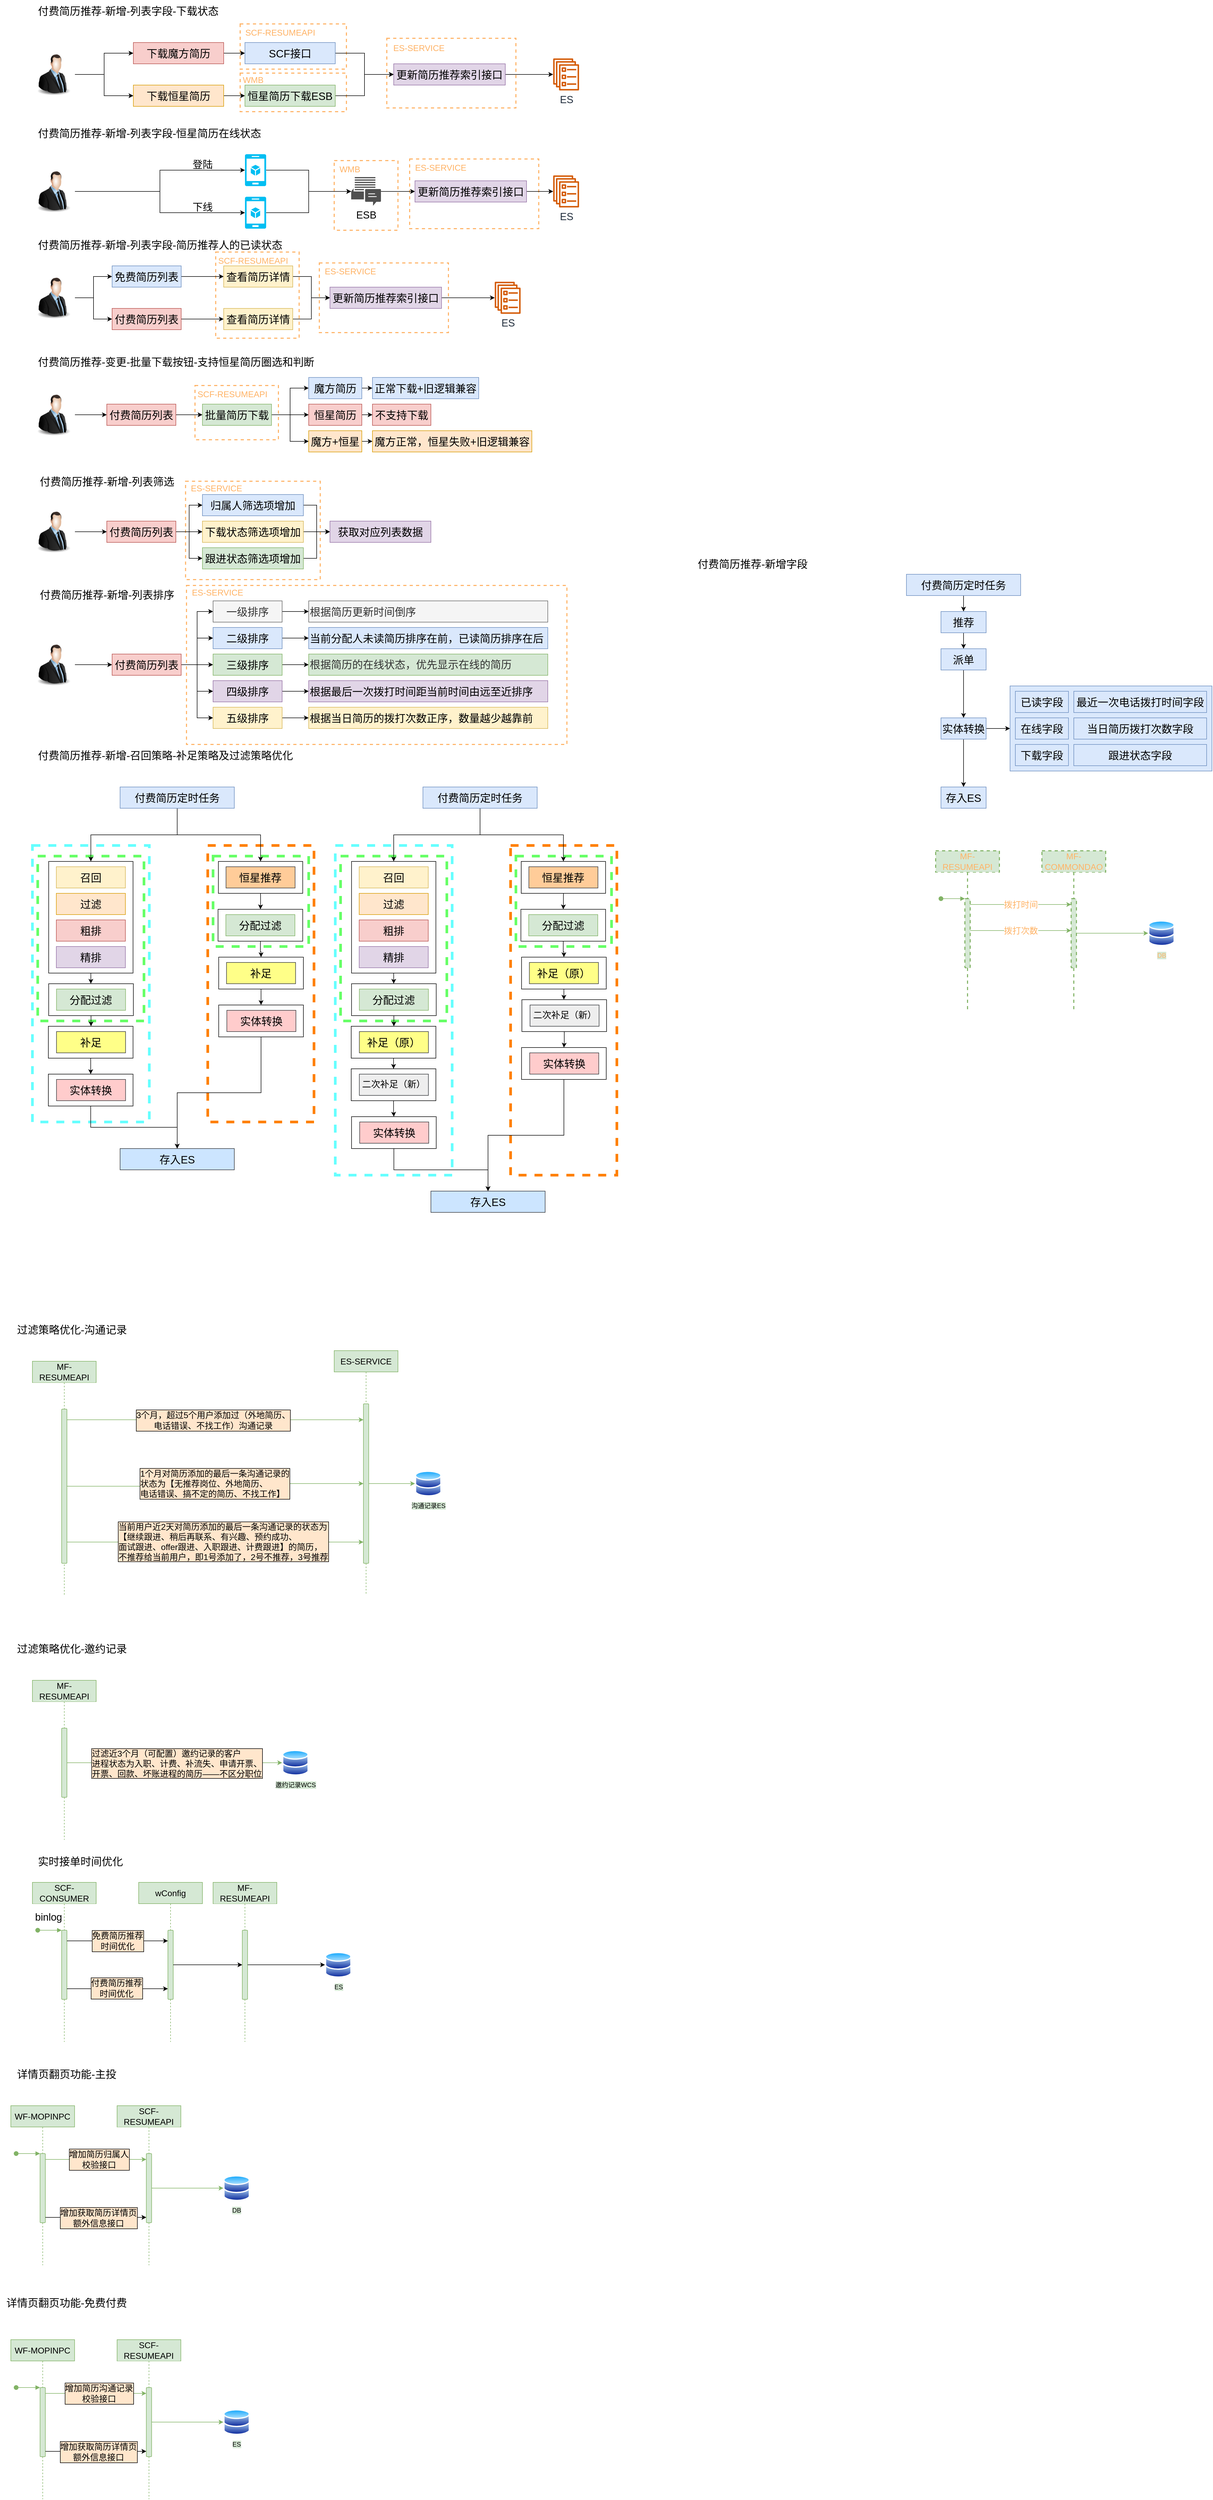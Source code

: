 <mxfile version="20.5.3" type="github">
  <diagram id="SCwV13mbVVRNKIt9pb0m" name="第 1 页">
    <mxGraphModel dx="2583" dy="1793" grid="1" gridSize="10" guides="1" tooltips="1" connect="1" arrows="1" fold="1" page="0" pageScale="1" pageWidth="827" pageHeight="1169" math="0" shadow="0">
      <root>
        <mxCell id="0" />
        <mxCell id="1" parent="0" />
        <mxCell id="MQeFd-S0T9eSnEtIoPAK-86" value="" style="rounded=0;whiteSpace=wrap;html=1;labelBackgroundColor=#FFE6CC;labelBorderColor=default;fontSize=16;dashed=1;strokeColor=#FFB366;strokeWidth=2;" vertex="1" parent="1">
          <mxGeometry x="-430" y="381" width="716" height="299" as="geometry" />
        </mxCell>
        <mxCell id="MQeFd-S0T9eSnEtIoPAK-87" value="ES-SERVICE" style="text;html=1;align=center;verticalAlign=middle;resizable=0;points=[];autosize=1;strokeColor=none;fillColor=none;fontSize=16;fontColor=#FFB366;" vertex="1" parent="1">
          <mxGeometry x="-430" y="378" width="115" height="31" as="geometry" />
        </mxCell>
        <mxCell id="MQeFd-S0T9eSnEtIoPAK-83" value="" style="rounded=0;whiteSpace=wrap;html=1;labelBackgroundColor=#FFE6CC;labelBorderColor=default;fontSize=16;dashed=1;strokeColor=#FFB366;strokeWidth=2;" vertex="1" parent="1">
          <mxGeometry x="-414" y="5" width="157" height="102" as="geometry" />
        </mxCell>
        <mxCell id="MQeFd-S0T9eSnEtIoPAK-84" value="SCF-RESUMEAPI" style="text;html=1;align=center;verticalAlign=middle;resizable=0;points=[];autosize=1;strokeColor=none;fillColor=none;fontSize=16;fontColor=#FFB366;" vertex="1" parent="1">
          <mxGeometry x="-419" y="5" width="150" height="31" as="geometry" />
        </mxCell>
        <mxCell id="MQeFd-S0T9eSnEtIoPAK-81" value="" style="rounded=0;whiteSpace=wrap;html=1;labelBackgroundColor=#FFE6CC;labelBorderColor=default;fontSize=16;dashed=1;strokeColor=#FFB366;strokeWidth=2;" vertex="1" parent="1">
          <mxGeometry x="-431.75" y="185" width="253.5" height="185" as="geometry" />
        </mxCell>
        <mxCell id="MQeFd-S0T9eSnEtIoPAK-79" value="" style="rounded=0;whiteSpace=wrap;html=1;labelBackgroundColor=#FFE6CC;labelBorderColor=default;fontSize=16;dashed=1;strokeColor=#FFB366;strokeWidth=2;" vertex="1" parent="1">
          <mxGeometry x="-375" y="-246" width="157" height="162" as="geometry" />
        </mxCell>
        <mxCell id="MQeFd-S0T9eSnEtIoPAK-77" value="" style="rounded=0;whiteSpace=wrap;html=1;labelBackgroundColor=#FFE6CC;labelBorderColor=default;fontSize=16;dashed=1;strokeColor=#FFB366;strokeWidth=2;" vertex="1" parent="1">
          <mxGeometry x="-180" y="-225.5" width="243" height="131" as="geometry" />
        </mxCell>
        <mxCell id="MQeFd-S0T9eSnEtIoPAK-78" value="ES-SERVICE" style="text;html=1;align=center;verticalAlign=middle;resizable=0;points=[];autosize=1;strokeColor=none;fillColor=none;fontSize=16;fontColor=#FFB366;" vertex="1" parent="1">
          <mxGeometry x="-180" y="-225.5" width="115" height="31" as="geometry" />
        </mxCell>
        <mxCell id="MQeFd-S0T9eSnEtIoPAK-75" value="" style="rounded=0;whiteSpace=wrap;html=1;labelBackgroundColor=#FFE6CC;labelBorderColor=default;fontSize=16;dashed=1;strokeColor=#FFB366;strokeWidth=2;" vertex="1" parent="1">
          <mxGeometry x="-329" y="-582.5" width="200" height="72.5" as="geometry" />
        </mxCell>
        <mxCell id="MQeFd-S0T9eSnEtIoPAK-73" value="" style="rounded=0;whiteSpace=wrap;html=1;labelBackgroundColor=#FFE6CC;labelBorderColor=default;fontSize=16;dashed=1;strokeColor=#FFB366;strokeWidth=2;" vertex="1" parent="1">
          <mxGeometry x="-329" y="-675" width="200" height="85" as="geometry" />
        </mxCell>
        <mxCell id="MQeFd-S0T9eSnEtIoPAK-72" value="" style="rounded=0;whiteSpace=wrap;html=1;labelBackgroundColor=#FFE6CC;labelBorderColor=default;fontSize=16;dashed=1;strokeColor=#FFB366;strokeWidth=2;" vertex="1" parent="1">
          <mxGeometry x="-53" y="-648" width="243" height="131" as="geometry" />
        </mxCell>
        <mxCell id="MQeFd-S0T9eSnEtIoPAK-71" value="" style="rounded=0;whiteSpace=wrap;html=1;labelBackgroundColor=#FFE6CC;labelBorderColor=default;fontSize=16;dashed=1;strokeColor=#FFB366;strokeWidth=2;" vertex="1" parent="1">
          <mxGeometry x="-10" y="-421" width="243" height="131" as="geometry" />
        </mxCell>
        <mxCell id="MQeFd-S0T9eSnEtIoPAK-66" value="" style="rounded=0;whiteSpace=wrap;html=1;labelBackgroundColor=#FFE6CC;labelBorderColor=default;fontSize=16;dashed=1;strokeColor=#FFB366;strokeWidth=2;" vertex="1" parent="1">
          <mxGeometry x="-152" y="-418" width="120" height="131" as="geometry" />
        </mxCell>
        <mxCell id="y4Mw3tPiZwW4ROxLqeEE-63" value="" style="rounded=0;whiteSpace=wrap;html=1;fontSize=20;dashed=1;strokeWidth=5;strokeColor=#FF8000;" parent="1" vertex="1">
          <mxGeometry x="-390" y="870" width="200" height="520" as="geometry" />
        </mxCell>
        <mxCell id="y4Mw3tPiZwW4ROxLqeEE-65" value="" style="rounded=0;whiteSpace=wrap;html=1;fontSize=20;dashed=1;strokeWidth=5;strokeColor=#66FF66;" parent="1" vertex="1">
          <mxGeometry x="-380" y="890" width="180" height="170" as="geometry" />
        </mxCell>
        <mxCell id="y4Mw3tPiZwW4ROxLqeEE-60" value="" style="rounded=0;whiteSpace=wrap;html=1;fontSize=20;dashed=1;strokeWidth=5;strokeColor=#66FFFF;" parent="1" vertex="1">
          <mxGeometry x="-720" y="870" width="220" height="520" as="geometry" />
        </mxCell>
        <mxCell id="y4Mw3tPiZwW4ROxLqeEE-64" value="" style="rounded=0;whiteSpace=wrap;html=1;fontSize=20;dashed=1;strokeWidth=5;strokeColor=#66FF66;" parent="1" vertex="1">
          <mxGeometry x="-710" y="890" width="200" height="310" as="geometry" />
        </mxCell>
        <mxCell id="PC8SQWhDRnTynaGVxxOA-1" value="&lt;font style=&quot;font-size: 20px;&quot;&gt;付费简历推荐-新增-列表字段-下载状态&lt;/font&gt;" style="text;html=1;align=center;verticalAlign=middle;resizable=0;points=[];autosize=1;strokeColor=none;fillColor=none;fontSize=20;" parent="1" vertex="1">
          <mxGeometry x="-720" y="-720" width="360" height="40" as="geometry" />
        </mxCell>
        <mxCell id="PC8SQWhDRnTynaGVxxOA-7" style="edgeStyle=orthogonalEdgeStyle;rounded=0;orthogonalLoop=1;jettySize=auto;html=1;fontSize=20;" parent="1" source="PC8SQWhDRnTynaGVxxOA-3" target="PC8SQWhDRnTynaGVxxOA-6" edge="1">
          <mxGeometry relative="1" as="geometry" />
        </mxCell>
        <mxCell id="PC8SQWhDRnTynaGVxxOA-3" value="SCF接口" style="rounded=0;whiteSpace=wrap;html=1;fontSize=20;fillColor=#dae8fc;strokeColor=#6c8ebf;" parent="1" vertex="1">
          <mxGeometry x="-320" y="-640" width="170" height="40" as="geometry" />
        </mxCell>
        <mxCell id="PC8SQWhDRnTynaGVxxOA-8" style="edgeStyle=orthogonalEdgeStyle;rounded=0;orthogonalLoop=1;jettySize=auto;html=1;entryX=0;entryY=0.5;entryDx=0;entryDy=0;fontSize=20;" parent="1" source="PC8SQWhDRnTynaGVxxOA-4" target="PC8SQWhDRnTynaGVxxOA-6" edge="1">
          <mxGeometry relative="1" as="geometry" />
        </mxCell>
        <mxCell id="PC8SQWhDRnTynaGVxxOA-4" value="恒星简历下载ESB" style="rounded=0;whiteSpace=wrap;html=1;fontSize=20;fillColor=#d5e8d4;strokeColor=#82b366;" parent="1" vertex="1">
          <mxGeometry x="-320" y="-560" width="170" height="40" as="geometry" />
        </mxCell>
        <mxCell id="PC8SQWhDRnTynaGVxxOA-22" style="edgeStyle=orthogonalEdgeStyle;rounded=0;orthogonalLoop=1;jettySize=auto;html=1;fontSize=20;" parent="1" source="PC8SQWhDRnTynaGVxxOA-6" target="PC8SQWhDRnTynaGVxxOA-21" edge="1">
          <mxGeometry relative="1" as="geometry" />
        </mxCell>
        <mxCell id="PC8SQWhDRnTynaGVxxOA-6" value="更新简历推荐索引接口" style="rounded=0;whiteSpace=wrap;html=1;fontSize=20;fillColor=#e1d5e7;strokeColor=#9673a6;" parent="1" vertex="1">
          <mxGeometry x="-40" y="-600" width="210" height="40" as="geometry" />
        </mxCell>
        <mxCell id="PC8SQWhDRnTynaGVxxOA-18" style="edgeStyle=orthogonalEdgeStyle;rounded=0;orthogonalLoop=1;jettySize=auto;html=1;entryX=0;entryY=0.5;entryDx=0;entryDy=0;fontSize=20;" parent="1" source="PC8SQWhDRnTynaGVxxOA-10" target="PC8SQWhDRnTynaGVxxOA-14" edge="1">
          <mxGeometry relative="1" as="geometry" />
        </mxCell>
        <mxCell id="PC8SQWhDRnTynaGVxxOA-19" style="edgeStyle=orthogonalEdgeStyle;rounded=0;orthogonalLoop=1;jettySize=auto;html=1;entryX=0;entryY=0.5;entryDx=0;entryDy=0;fontSize=20;" parent="1" source="PC8SQWhDRnTynaGVxxOA-10" target="PC8SQWhDRnTynaGVxxOA-16" edge="1">
          <mxGeometry relative="1" as="geometry" />
        </mxCell>
        <mxCell id="PC8SQWhDRnTynaGVxxOA-10" value="" style="image;html=1;image=img/lib/clip_art/people/Suit_Man_128x128.png;fontSize=20;" parent="1" vertex="1">
          <mxGeometry x="-720" y="-620" width="80" height="80" as="geometry" />
        </mxCell>
        <mxCell id="PC8SQWhDRnTynaGVxxOA-15" style="edgeStyle=orthogonalEdgeStyle;rounded=0;orthogonalLoop=1;jettySize=auto;html=1;entryX=0;entryY=0.5;entryDx=0;entryDy=0;fontSize=20;" parent="1" source="PC8SQWhDRnTynaGVxxOA-14" target="PC8SQWhDRnTynaGVxxOA-3" edge="1">
          <mxGeometry relative="1" as="geometry" />
        </mxCell>
        <mxCell id="PC8SQWhDRnTynaGVxxOA-14" value="下载魔方简历" style="rounded=0;whiteSpace=wrap;html=1;fontSize=20;fillColor=#f8cecc;strokeColor=#b85450;" parent="1" vertex="1">
          <mxGeometry x="-530" y="-640" width="170" height="40" as="geometry" />
        </mxCell>
        <mxCell id="PC8SQWhDRnTynaGVxxOA-17" style="edgeStyle=orthogonalEdgeStyle;rounded=0;orthogonalLoop=1;jettySize=auto;html=1;entryX=0;entryY=0.5;entryDx=0;entryDy=0;fontSize=20;" parent="1" source="PC8SQWhDRnTynaGVxxOA-16" target="PC8SQWhDRnTynaGVxxOA-4" edge="1">
          <mxGeometry relative="1" as="geometry" />
        </mxCell>
        <mxCell id="PC8SQWhDRnTynaGVxxOA-16" value="下载恒星简历" style="rounded=0;whiteSpace=wrap;html=1;fontSize=20;fillColor=#ffe6cc;strokeColor=#d79b00;" parent="1" vertex="1">
          <mxGeometry x="-530" y="-560" width="170" height="40" as="geometry" />
        </mxCell>
        <mxCell id="PC8SQWhDRnTynaGVxxOA-21" value="&lt;font style=&quot;font-size: 19px;&quot;&gt;ES&lt;/font&gt;" style="sketch=0;outlineConnect=0;fontColor=#232F3E;gradientColor=none;fillColor=#D45B07;strokeColor=none;dashed=0;verticalLabelPosition=bottom;verticalAlign=top;align=center;html=1;fontSize=12;fontStyle=0;aspect=fixed;pointerEvents=1;shape=mxgraph.aws4.ecs_service;" parent="1" vertex="1">
          <mxGeometry x="260" y="-610.16" width="49" height="60.31" as="geometry" />
        </mxCell>
        <mxCell id="PC8SQWhDRnTynaGVxxOA-23" value="付费简历推荐-新增-列表字段-恒星简历在线状态" style="text;html=1;align=center;verticalAlign=middle;resizable=0;points=[];autosize=1;strokeColor=none;fillColor=none;fontSize=20;" parent="1" vertex="1">
          <mxGeometry x="-720" y="-490" width="440" height="40" as="geometry" />
        </mxCell>
        <mxCell id="PC8SQWhDRnTynaGVxxOA-28" style="edgeStyle=orthogonalEdgeStyle;rounded=0;orthogonalLoop=1;jettySize=auto;html=1;entryX=0;entryY=0.5;entryDx=0;entryDy=0;entryPerimeter=0;fontSize=19;" parent="1" source="PC8SQWhDRnTynaGVxxOA-24" target="PC8SQWhDRnTynaGVxxOA-25" edge="1">
          <mxGeometry relative="1" as="geometry" />
        </mxCell>
        <mxCell id="PC8SQWhDRnTynaGVxxOA-31" style="edgeStyle=orthogonalEdgeStyle;rounded=0;orthogonalLoop=1;jettySize=auto;html=1;entryX=0;entryY=0.5;entryDx=0;entryDy=0;entryPerimeter=0;fontSize=19;" parent="1" source="PC8SQWhDRnTynaGVxxOA-24" target="PC8SQWhDRnTynaGVxxOA-30" edge="1">
          <mxGeometry relative="1" as="geometry" />
        </mxCell>
        <mxCell id="PC8SQWhDRnTynaGVxxOA-24" value="" style="image;html=1;image=img/lib/clip_art/people/Suit_Man_128x128.png;fontSize=20;" parent="1" vertex="1">
          <mxGeometry x="-720" y="-400" width="80" height="80" as="geometry" />
        </mxCell>
        <mxCell id="PC8SQWhDRnTynaGVxxOA-35" style="edgeStyle=orthogonalEdgeStyle;rounded=0;orthogonalLoop=1;jettySize=auto;html=1;fontSize=19;" parent="1" source="PC8SQWhDRnTynaGVxxOA-25" target="PC8SQWhDRnTynaGVxxOA-34" edge="1">
          <mxGeometry relative="1" as="geometry" />
        </mxCell>
        <mxCell id="PC8SQWhDRnTynaGVxxOA-25" value="" style="verticalLabelPosition=bottom;html=1;verticalAlign=top;align=center;strokeColor=none;fillColor=#00BEF2;shape=mxgraph.azure.mobile_services;pointerEvents=1;fontSize=19;" parent="1" vertex="1">
          <mxGeometry x="-320" y="-430" width="40" height="60" as="geometry" />
        </mxCell>
        <mxCell id="PC8SQWhDRnTynaGVxxOA-36" style="edgeStyle=orthogonalEdgeStyle;rounded=0;orthogonalLoop=1;jettySize=auto;html=1;fontSize=19;" parent="1" source="PC8SQWhDRnTynaGVxxOA-30" target="PC8SQWhDRnTynaGVxxOA-34" edge="1">
          <mxGeometry relative="1" as="geometry" />
        </mxCell>
        <mxCell id="PC8SQWhDRnTynaGVxxOA-30" value="" style="verticalLabelPosition=bottom;html=1;verticalAlign=top;align=center;strokeColor=none;fillColor=#00BEF2;shape=mxgraph.azure.mobile_services;pointerEvents=1;fontSize=19;" parent="1" vertex="1">
          <mxGeometry x="-320" y="-350" width="40" height="60" as="geometry" />
        </mxCell>
        <mxCell id="PC8SQWhDRnTynaGVxxOA-32" value="登陆" style="text;html=1;align=center;verticalAlign=middle;resizable=0;points=[];autosize=1;strokeColor=none;fillColor=none;fontSize=19;" parent="1" vertex="1">
          <mxGeometry x="-430" y="-430" width="60" height="40" as="geometry" />
        </mxCell>
        <mxCell id="PC8SQWhDRnTynaGVxxOA-33" value="下线" style="text;html=1;align=center;verticalAlign=middle;resizable=0;points=[];autosize=1;strokeColor=none;fillColor=none;fontSize=19;" parent="1" vertex="1">
          <mxGeometry x="-430" y="-350" width="60" height="40" as="geometry" />
        </mxCell>
        <mxCell id="PC8SQWhDRnTynaGVxxOA-60" style="edgeStyle=orthogonalEdgeStyle;rounded=0;orthogonalLoop=1;jettySize=auto;html=1;fontSize=19;" parent="1" source="PC8SQWhDRnTynaGVxxOA-34" target="PC8SQWhDRnTynaGVxxOA-58" edge="1">
          <mxGeometry relative="1" as="geometry" />
        </mxCell>
        <mxCell id="PC8SQWhDRnTynaGVxxOA-34" value="ESB" style="sketch=0;pointerEvents=1;shadow=0;dashed=0;html=1;strokeColor=none;fillColor=#505050;labelPosition=center;verticalLabelPosition=bottom;verticalAlign=top;outlineConnect=0;align=center;shape=mxgraph.office.communications.im_workload;fontSize=19;" parent="1" vertex="1">
          <mxGeometry x="-120" y="-387" width="56" height="54" as="geometry" />
        </mxCell>
        <mxCell id="PC8SQWhDRnTynaGVxxOA-37" value="&lt;font style=&quot;font-size: 19px;&quot;&gt;ES&lt;/font&gt;" style="sketch=0;outlineConnect=0;fontColor=#232F3E;gradientColor=none;fillColor=#D45B07;strokeColor=none;dashed=0;verticalLabelPosition=bottom;verticalAlign=top;align=center;html=1;fontSize=12;fontStyle=0;aspect=fixed;pointerEvents=1;shape=mxgraph.aws4.ecs_service;" parent="1" vertex="1">
          <mxGeometry x="260" y="-390.15" width="49" height="60.31" as="geometry" />
        </mxCell>
        <mxCell id="PC8SQWhDRnTynaGVxxOA-42" value="付费简历推荐-新增-列表字段-简历推荐人的已读状态" style="text;html=1;align=center;verticalAlign=middle;resizable=0;points=[];autosize=1;strokeColor=none;fillColor=none;fontSize=20;" parent="1" vertex="1">
          <mxGeometry x="-720" y="-280" width="480" height="40" as="geometry" />
        </mxCell>
        <mxCell id="PC8SQWhDRnTynaGVxxOA-46" style="edgeStyle=orthogonalEdgeStyle;rounded=0;orthogonalLoop=1;jettySize=auto;html=1;entryX=0;entryY=0.5;entryDx=0;entryDy=0;fontSize=19;" parent="1" source="PC8SQWhDRnTynaGVxxOA-43" target="PC8SQWhDRnTynaGVxxOA-44" edge="1">
          <mxGeometry relative="1" as="geometry" />
        </mxCell>
        <mxCell id="PC8SQWhDRnTynaGVxxOA-47" style="edgeStyle=orthogonalEdgeStyle;rounded=0;orthogonalLoop=1;jettySize=auto;html=1;entryX=0;entryY=0.5;entryDx=0;entryDy=0;fontSize=19;" parent="1" source="PC8SQWhDRnTynaGVxxOA-43" target="PC8SQWhDRnTynaGVxxOA-45" edge="1">
          <mxGeometry relative="1" as="geometry" />
        </mxCell>
        <mxCell id="PC8SQWhDRnTynaGVxxOA-43" value="" style="image;html=1;image=img/lib/clip_art/people/Suit_Man_128x128.png;fontSize=20;" parent="1" vertex="1">
          <mxGeometry x="-720" y="-200" width="80" height="80" as="geometry" />
        </mxCell>
        <mxCell id="PC8SQWhDRnTynaGVxxOA-50" value="" style="edgeStyle=orthogonalEdgeStyle;rounded=0;orthogonalLoop=1;jettySize=auto;html=1;fontSize=19;" parent="1" source="PC8SQWhDRnTynaGVxxOA-44" target="PC8SQWhDRnTynaGVxxOA-49" edge="1">
          <mxGeometry relative="1" as="geometry" />
        </mxCell>
        <mxCell id="PC8SQWhDRnTynaGVxxOA-44" value="免费简历列表" style="rounded=0;whiteSpace=wrap;html=1;fontSize=20;fillColor=#dae8fc;strokeColor=#6c8ebf;" parent="1" vertex="1">
          <mxGeometry x="-570" y="-220" width="130" height="40" as="geometry" />
        </mxCell>
        <mxCell id="PC8SQWhDRnTynaGVxxOA-52" style="edgeStyle=orthogonalEdgeStyle;rounded=0;orthogonalLoop=1;jettySize=auto;html=1;entryX=0;entryY=0.5;entryDx=0;entryDy=0;fontSize=19;" parent="1" source="PC8SQWhDRnTynaGVxxOA-45" target="PC8SQWhDRnTynaGVxxOA-51" edge="1">
          <mxGeometry relative="1" as="geometry" />
        </mxCell>
        <mxCell id="PC8SQWhDRnTynaGVxxOA-45" value="付费简历列表" style="rounded=0;whiteSpace=wrap;html=1;fontSize=20;fillColor=#f8cecc;strokeColor=#b85450;" parent="1" vertex="1">
          <mxGeometry x="-570" y="-140" width="130" height="40" as="geometry" />
        </mxCell>
        <mxCell id="PC8SQWhDRnTynaGVxxOA-54" style="edgeStyle=orthogonalEdgeStyle;rounded=0;orthogonalLoop=1;jettySize=auto;html=1;entryX=0;entryY=0.5;entryDx=0;entryDy=0;fontSize=19;" parent="1" source="PC8SQWhDRnTynaGVxxOA-49" target="PC8SQWhDRnTynaGVxxOA-53" edge="1">
          <mxGeometry relative="1" as="geometry" />
        </mxCell>
        <mxCell id="PC8SQWhDRnTynaGVxxOA-49" value="查看简历详情" style="rounded=0;whiteSpace=wrap;html=1;fontSize=20;fillColor=#fff2cc;strokeColor=#d6b656;" parent="1" vertex="1">
          <mxGeometry x="-360" y="-220" width="130" height="40" as="geometry" />
        </mxCell>
        <mxCell id="PC8SQWhDRnTynaGVxxOA-55" style="edgeStyle=orthogonalEdgeStyle;rounded=0;orthogonalLoop=1;jettySize=auto;html=1;entryX=0;entryY=0.5;entryDx=0;entryDy=0;fontSize=19;" parent="1" source="PC8SQWhDRnTynaGVxxOA-51" target="PC8SQWhDRnTynaGVxxOA-53" edge="1">
          <mxGeometry relative="1" as="geometry" />
        </mxCell>
        <mxCell id="PC8SQWhDRnTynaGVxxOA-51" value="查看简历详情" style="rounded=0;whiteSpace=wrap;html=1;fontSize=20;fillColor=#fff2cc;strokeColor=#d6b656;" parent="1" vertex="1">
          <mxGeometry x="-360" y="-140" width="130" height="40" as="geometry" />
        </mxCell>
        <mxCell id="PC8SQWhDRnTynaGVxxOA-57" style="edgeStyle=orthogonalEdgeStyle;rounded=0;orthogonalLoop=1;jettySize=auto;html=1;fontSize=19;" parent="1" source="PC8SQWhDRnTynaGVxxOA-53" target="PC8SQWhDRnTynaGVxxOA-56" edge="1">
          <mxGeometry relative="1" as="geometry" />
        </mxCell>
        <mxCell id="PC8SQWhDRnTynaGVxxOA-53" value="更新简历推荐索引接口" style="rounded=0;whiteSpace=wrap;html=1;fontSize=20;fillColor=#e1d5e7;strokeColor=#9673a6;" parent="1" vertex="1">
          <mxGeometry x="-160" y="-180" width="210" height="40" as="geometry" />
        </mxCell>
        <mxCell id="PC8SQWhDRnTynaGVxxOA-56" value="&lt;font style=&quot;font-size: 19px;&quot;&gt;ES&lt;/font&gt;" style="sketch=0;outlineConnect=0;fontColor=#232F3E;gradientColor=none;fillColor=#D45B07;strokeColor=none;dashed=0;verticalLabelPosition=bottom;verticalAlign=top;align=center;html=1;fontSize=12;fontStyle=0;aspect=fixed;pointerEvents=1;shape=mxgraph.aws4.ecs_service;" parent="1" vertex="1">
          <mxGeometry x="150" y="-190.15" width="49" height="60.31" as="geometry" />
        </mxCell>
        <mxCell id="PC8SQWhDRnTynaGVxxOA-61" style="edgeStyle=orthogonalEdgeStyle;rounded=0;orthogonalLoop=1;jettySize=auto;html=1;fontSize=19;" parent="1" source="PC8SQWhDRnTynaGVxxOA-58" target="PC8SQWhDRnTynaGVxxOA-37" edge="1">
          <mxGeometry relative="1" as="geometry" />
        </mxCell>
        <mxCell id="PC8SQWhDRnTynaGVxxOA-58" value="更新简历推荐索引接口" style="rounded=0;whiteSpace=wrap;html=1;fontSize=20;fillColor=#e1d5e7;strokeColor=#9673a6;" parent="1" vertex="1">
          <mxGeometry y="-380" width="210" height="40" as="geometry" />
        </mxCell>
        <mxCell id="eqMSji0PlXVWiqu8LJIF-1" value="付费简历推荐-变更-批量下载按钮-支持恒星简历圈选和判断" style="text;html=1;align=center;verticalAlign=middle;resizable=0;points=[];autosize=1;strokeColor=none;fillColor=none;strokeWidth=4;fontSize=20;" parent="1" vertex="1">
          <mxGeometry x="-720" y="-60" width="540" height="40" as="geometry" />
        </mxCell>
        <mxCell id="_KXRqBYxI865I3-CmZS0-2" style="edgeStyle=orthogonalEdgeStyle;rounded=0;orthogonalLoop=1;jettySize=auto;html=1;entryX=0;entryY=0.5;entryDx=0;entryDy=0;fontSize=19;" parent="1" source="_KXRqBYxI865I3-CmZS0-3" target="_KXRqBYxI865I3-CmZS0-7" edge="1">
          <mxGeometry relative="1" as="geometry" />
        </mxCell>
        <mxCell id="_KXRqBYxI865I3-CmZS0-3" value="" style="image;html=1;image=img/lib/clip_art/people/Suit_Man_128x128.png;fontSize=20;" parent="1" vertex="1">
          <mxGeometry x="-720" y="20" width="80" height="80" as="geometry" />
        </mxCell>
        <mxCell id="_KXRqBYxI865I3-CmZS0-6" style="edgeStyle=orthogonalEdgeStyle;rounded=0;orthogonalLoop=1;jettySize=auto;html=1;entryX=0;entryY=0.5;entryDx=0;entryDy=0;fontSize=19;" parent="1" source="_KXRqBYxI865I3-CmZS0-7" target="_KXRqBYxI865I3-CmZS0-11" edge="1">
          <mxGeometry relative="1" as="geometry" />
        </mxCell>
        <mxCell id="_KXRqBYxI865I3-CmZS0-7" value="付费简历列表" style="rounded=0;whiteSpace=wrap;html=1;fontSize=20;fillColor=#f8cecc;strokeColor=#b85450;" parent="1" vertex="1">
          <mxGeometry x="-580" y="40" width="130" height="40" as="geometry" />
        </mxCell>
        <mxCell id="_KXRqBYxI865I3-CmZS0-10" style="edgeStyle=orthogonalEdgeStyle;rounded=0;orthogonalLoop=1;jettySize=auto;html=1;entryX=0;entryY=0.5;entryDx=0;entryDy=0;fontSize=19;" parent="1" source="_KXRqBYxI865I3-CmZS0-11" target="_KXRqBYxI865I3-CmZS0-13" edge="1">
          <mxGeometry relative="1" as="geometry" />
        </mxCell>
        <mxCell id="_KXRqBYxI865I3-CmZS0-16" value="" style="edgeStyle=orthogonalEdgeStyle;rounded=0;orthogonalLoop=1;jettySize=auto;html=1;" parent="1" source="_KXRqBYxI865I3-CmZS0-11" target="_KXRqBYxI865I3-CmZS0-15" edge="1">
          <mxGeometry relative="1" as="geometry" />
        </mxCell>
        <mxCell id="_KXRqBYxI865I3-CmZS0-19" style="edgeStyle=orthogonalEdgeStyle;rounded=0;orthogonalLoop=1;jettySize=auto;html=1;entryX=0;entryY=0.5;entryDx=0;entryDy=0;" parent="1" source="_KXRqBYxI865I3-CmZS0-11" target="_KXRqBYxI865I3-CmZS0-17" edge="1">
          <mxGeometry relative="1" as="geometry" />
        </mxCell>
        <mxCell id="_KXRqBYxI865I3-CmZS0-11" value="批量简历下载" style="rounded=0;whiteSpace=wrap;html=1;fontSize=20;fillColor=#d5e8d4;strokeColor=#82b366;" parent="1" vertex="1">
          <mxGeometry x="-400" y="40" width="130" height="40" as="geometry" />
        </mxCell>
        <mxCell id="_KXRqBYxI865I3-CmZS0-21" style="edgeStyle=orthogonalEdgeStyle;rounded=0;orthogonalLoop=1;jettySize=auto;html=1;entryX=0;entryY=0.5;entryDx=0;entryDy=0;" parent="1" source="_KXRqBYxI865I3-CmZS0-13" target="_KXRqBYxI865I3-CmZS0-20" edge="1">
          <mxGeometry relative="1" as="geometry" />
        </mxCell>
        <mxCell id="_KXRqBYxI865I3-CmZS0-13" value="魔方简历" style="rounded=0;whiteSpace=wrap;html=1;fontSize=20;fillColor=#dae8fc;strokeColor=#6c8ebf;" parent="1" vertex="1">
          <mxGeometry x="-200" y="-10.15" width="100" height="40" as="geometry" />
        </mxCell>
        <mxCell id="_KXRqBYxI865I3-CmZS0-23" style="edgeStyle=orthogonalEdgeStyle;rounded=0;orthogonalLoop=1;jettySize=auto;html=1;entryX=0;entryY=0.5;entryDx=0;entryDy=0;" parent="1" source="_KXRqBYxI865I3-CmZS0-15" target="_KXRqBYxI865I3-CmZS0-22" edge="1">
          <mxGeometry relative="1" as="geometry" />
        </mxCell>
        <mxCell id="_KXRqBYxI865I3-CmZS0-15" value="恒星简历" style="rounded=0;whiteSpace=wrap;html=1;fontSize=20;fillColor=#f8cecc;strokeColor=#b85450;" parent="1" vertex="1">
          <mxGeometry x="-200" y="40" width="100" height="40" as="geometry" />
        </mxCell>
        <mxCell id="_KXRqBYxI865I3-CmZS0-26" style="edgeStyle=orthogonalEdgeStyle;rounded=0;orthogonalLoop=1;jettySize=auto;html=1;" parent="1" source="_KXRqBYxI865I3-CmZS0-17" target="_KXRqBYxI865I3-CmZS0-25" edge="1">
          <mxGeometry relative="1" as="geometry" />
        </mxCell>
        <mxCell id="_KXRqBYxI865I3-CmZS0-17" value="魔方+恒星" style="rounded=0;whiteSpace=wrap;html=1;fontSize=20;fillColor=#ffe6cc;strokeColor=#d79b00;" parent="1" vertex="1">
          <mxGeometry x="-200" y="90" width="100" height="40" as="geometry" />
        </mxCell>
        <mxCell id="_KXRqBYxI865I3-CmZS0-20" value="正常下载+旧逻辑兼容" style="rounded=0;whiteSpace=wrap;html=1;fontSize=20;fillColor=#dae8fc;strokeColor=#6c8ebf;" parent="1" vertex="1">
          <mxGeometry x="-80" y="-10.15" width="200" height="40" as="geometry" />
        </mxCell>
        <mxCell id="_KXRqBYxI865I3-CmZS0-22" value="不支持下载" style="rounded=0;whiteSpace=wrap;html=1;fontSize=20;fillColor=#f8cecc;strokeColor=#b85450;" parent="1" vertex="1">
          <mxGeometry x="-80" y="40" width="110" height="40" as="geometry" />
        </mxCell>
        <mxCell id="_KXRqBYxI865I3-CmZS0-25" value="魔方正常，恒星失败+旧逻辑兼容" style="rounded=0;whiteSpace=wrap;html=1;fontSize=20;fillColor=#ffe6cc;strokeColor=#d79b00;" parent="1" vertex="1">
          <mxGeometry x="-80" y="90" width="300" height="40" as="geometry" />
        </mxCell>
        <mxCell id="_KXRqBYxI865I3-CmZS0-27" value="付费简历推荐-新增-列表筛选" style="text;html=1;align=center;verticalAlign=middle;resizable=0;points=[];autosize=1;strokeColor=none;fillColor=none;fontSize=20;" parent="1" vertex="1">
          <mxGeometry x="-720" y="165" width="280" height="40" as="geometry" />
        </mxCell>
        <mxCell id="_KXRqBYxI865I3-CmZS0-30" style="edgeStyle=orthogonalEdgeStyle;rounded=0;orthogonalLoop=1;jettySize=auto;html=1;entryX=0;entryY=0.5;entryDx=0;entryDy=0;fontSize=20;" parent="1" source="_KXRqBYxI865I3-CmZS0-28" target="_KXRqBYxI865I3-CmZS0-29" edge="1">
          <mxGeometry relative="1" as="geometry" />
        </mxCell>
        <mxCell id="_KXRqBYxI865I3-CmZS0-28" value="" style="image;html=1;image=img/lib/clip_art/people/Suit_Man_128x128.png;fontSize=20;" parent="1" vertex="1">
          <mxGeometry x="-720" y="240" width="80" height="80" as="geometry" />
        </mxCell>
        <mxCell id="_KXRqBYxI865I3-CmZS0-34" value="" style="edgeStyle=orthogonalEdgeStyle;rounded=0;orthogonalLoop=1;jettySize=auto;html=1;fontSize=20;" parent="1" source="_KXRqBYxI865I3-CmZS0-29" target="_KXRqBYxI865I3-CmZS0-33" edge="1">
          <mxGeometry relative="1" as="geometry" />
        </mxCell>
        <mxCell id="_KXRqBYxI865I3-CmZS0-39" style="edgeStyle=orthogonalEdgeStyle;rounded=0;orthogonalLoop=1;jettySize=auto;html=1;entryX=0;entryY=0.5;entryDx=0;entryDy=0;fontSize=20;" parent="1" source="_KXRqBYxI865I3-CmZS0-29" target="_KXRqBYxI865I3-CmZS0-37" edge="1">
          <mxGeometry relative="1" as="geometry" />
        </mxCell>
        <mxCell id="_KXRqBYxI865I3-CmZS0-40" style="edgeStyle=orthogonalEdgeStyle;rounded=0;orthogonalLoop=1;jettySize=auto;html=1;entryX=0;entryY=0.5;entryDx=0;entryDy=0;fontSize=20;" parent="1" source="_KXRqBYxI865I3-CmZS0-29" target="_KXRqBYxI865I3-CmZS0-31" edge="1">
          <mxGeometry relative="1" as="geometry" />
        </mxCell>
        <mxCell id="_KXRqBYxI865I3-CmZS0-29" value="付费简历列表" style="rounded=0;whiteSpace=wrap;html=1;fontSize=20;fillColor=#f8cecc;strokeColor=#b85450;" parent="1" vertex="1">
          <mxGeometry x="-580" y="260" width="130" height="40" as="geometry" />
        </mxCell>
        <mxCell id="_KXRqBYxI865I3-CmZS0-45" style="edgeStyle=orthogonalEdgeStyle;rounded=0;orthogonalLoop=1;jettySize=auto;html=1;entryX=0;entryY=0.5;entryDx=0;entryDy=0;fontSize=20;" parent="1" source="_KXRqBYxI865I3-CmZS0-31" target="_KXRqBYxI865I3-CmZS0-43" edge="1">
          <mxGeometry relative="1" as="geometry" />
        </mxCell>
        <mxCell id="_KXRqBYxI865I3-CmZS0-31" value="归属人筛选项增加" style="rounded=0;whiteSpace=wrap;html=1;fontSize=20;fillColor=#dae8fc;strokeColor=#6c8ebf;" parent="1" vertex="1">
          <mxGeometry x="-400" y="210" width="190" height="40" as="geometry" />
        </mxCell>
        <mxCell id="_KXRqBYxI865I3-CmZS0-44" value="" style="edgeStyle=orthogonalEdgeStyle;rounded=0;orthogonalLoop=1;jettySize=auto;html=1;fontSize=20;" parent="1" source="_KXRqBYxI865I3-CmZS0-33" target="_KXRqBYxI865I3-CmZS0-43" edge="1">
          <mxGeometry relative="1" as="geometry" />
        </mxCell>
        <mxCell id="_KXRqBYxI865I3-CmZS0-33" value="下载状态筛选项增加" style="rounded=0;whiteSpace=wrap;html=1;fontSize=20;fillColor=#fff2cc;strokeColor=#d6b656;" parent="1" vertex="1">
          <mxGeometry x="-400" y="260" width="190" height="40" as="geometry" />
        </mxCell>
        <mxCell id="_KXRqBYxI865I3-CmZS0-46" style="edgeStyle=orthogonalEdgeStyle;rounded=0;orthogonalLoop=1;jettySize=auto;html=1;entryX=0;entryY=0.5;entryDx=0;entryDy=0;fontSize=20;" parent="1" source="_KXRqBYxI865I3-CmZS0-37" target="_KXRqBYxI865I3-CmZS0-43" edge="1">
          <mxGeometry relative="1" as="geometry" />
        </mxCell>
        <mxCell id="_KXRqBYxI865I3-CmZS0-37" value="跟进状态筛选项增加" style="rounded=0;whiteSpace=wrap;html=1;fontSize=20;fillColor=#d5e8d4;strokeColor=#82b366;" parent="1" vertex="1">
          <mxGeometry x="-400" y="310" width="190" height="40" as="geometry" />
        </mxCell>
        <mxCell id="_KXRqBYxI865I3-CmZS0-43" value="获取对应列表数据" style="rounded=0;whiteSpace=wrap;html=1;fontSize=20;fillColor=#e1d5e7;strokeColor=#9673a6;" parent="1" vertex="1">
          <mxGeometry x="-160" y="260" width="190" height="40" as="geometry" />
        </mxCell>
        <mxCell id="_KXRqBYxI865I3-CmZS0-47" value="付费简历推荐-新增-列表排序" style="text;html=1;align=center;verticalAlign=middle;resizable=0;points=[];autosize=1;strokeColor=none;fillColor=none;fontSize=20;" parent="1" vertex="1">
          <mxGeometry x="-720" y="378" width="280" height="40" as="geometry" />
        </mxCell>
        <mxCell id="_KXRqBYxI865I3-CmZS0-50" style="edgeStyle=orthogonalEdgeStyle;rounded=0;orthogonalLoop=1;jettySize=auto;html=1;entryX=0;entryY=0.5;entryDx=0;entryDy=0;fontSize=20;" parent="1" source="_KXRqBYxI865I3-CmZS0-48" target="_KXRqBYxI865I3-CmZS0-49" edge="1">
          <mxGeometry relative="1" as="geometry" />
        </mxCell>
        <mxCell id="_KXRqBYxI865I3-CmZS0-48" value="" style="image;html=1;image=img/lib/clip_art/people/Suit_Man_128x128.png;fontSize=20;" parent="1" vertex="1">
          <mxGeometry x="-720" y="490" width="80" height="80" as="geometry" />
        </mxCell>
        <mxCell id="_KXRqBYxI865I3-CmZS0-53" style="edgeStyle=orthogonalEdgeStyle;rounded=0;orthogonalLoop=1;jettySize=auto;html=1;entryX=0;entryY=0.5;entryDx=0;entryDy=0;fontSize=20;" parent="1" source="_KXRqBYxI865I3-CmZS0-49" target="_KXRqBYxI865I3-CmZS0-51" edge="1">
          <mxGeometry relative="1" as="geometry" />
        </mxCell>
        <mxCell id="_KXRqBYxI865I3-CmZS0-57" style="edgeStyle=orthogonalEdgeStyle;rounded=0;orthogonalLoop=1;jettySize=auto;html=1;entryX=0;entryY=0.5;entryDx=0;entryDy=0;fontSize=20;" parent="1" source="_KXRqBYxI865I3-CmZS0-49" target="_KXRqBYxI865I3-CmZS0-56" edge="1">
          <mxGeometry relative="1" as="geometry" />
        </mxCell>
        <mxCell id="_KXRqBYxI865I3-CmZS0-59" style="edgeStyle=orthogonalEdgeStyle;rounded=0;orthogonalLoop=1;jettySize=auto;html=1;entryX=0;entryY=0.5;entryDx=0;entryDy=0;fontSize=20;" parent="1" source="_KXRqBYxI865I3-CmZS0-49" target="_KXRqBYxI865I3-CmZS0-58" edge="1">
          <mxGeometry relative="1" as="geometry" />
        </mxCell>
        <mxCell id="_KXRqBYxI865I3-CmZS0-64" style="edgeStyle=orthogonalEdgeStyle;rounded=0;orthogonalLoop=1;jettySize=auto;html=1;entryX=0;entryY=0.5;entryDx=0;entryDy=0;fontSize=20;" parent="1" source="_KXRqBYxI865I3-CmZS0-49" target="_KXRqBYxI865I3-CmZS0-60" edge="1">
          <mxGeometry relative="1" as="geometry" />
        </mxCell>
        <mxCell id="_KXRqBYxI865I3-CmZS0-65" style="edgeStyle=orthogonalEdgeStyle;rounded=0;orthogonalLoop=1;jettySize=auto;html=1;entryX=0;entryY=0.5;entryDx=0;entryDy=0;fontSize=20;" parent="1" source="_KXRqBYxI865I3-CmZS0-49" target="_KXRqBYxI865I3-CmZS0-61" edge="1">
          <mxGeometry relative="1" as="geometry" />
        </mxCell>
        <mxCell id="_KXRqBYxI865I3-CmZS0-49" value="付费简历列表" style="rounded=0;whiteSpace=wrap;html=1;fontSize=20;fillColor=#f8cecc;strokeColor=#b85450;" parent="1" vertex="1">
          <mxGeometry x="-570" y="510" width="130" height="40" as="geometry" />
        </mxCell>
        <mxCell id="y4Mw3tPiZwW4ROxLqeEE-2" value="" style="edgeStyle=orthogonalEdgeStyle;rounded=0;orthogonalLoop=1;jettySize=auto;html=1;" parent="1" source="_KXRqBYxI865I3-CmZS0-51" target="y4Mw3tPiZwW4ROxLqeEE-1" edge="1">
          <mxGeometry relative="1" as="geometry" />
        </mxCell>
        <mxCell id="_KXRqBYxI865I3-CmZS0-51" value="一级排序" style="rounded=0;whiteSpace=wrap;html=1;fontSize=20;fillColor=#f5f5f5;fontColor=#333333;strokeColor=#666666;" parent="1" vertex="1">
          <mxGeometry x="-380" y="410" width="130" height="40" as="geometry" />
        </mxCell>
        <mxCell id="y4Mw3tPiZwW4ROxLqeEE-5" value="" style="edgeStyle=orthogonalEdgeStyle;rounded=0;orthogonalLoop=1;jettySize=auto;html=1;" parent="1" source="_KXRqBYxI865I3-CmZS0-56" target="y4Mw3tPiZwW4ROxLqeEE-4" edge="1">
          <mxGeometry relative="1" as="geometry" />
        </mxCell>
        <mxCell id="_KXRqBYxI865I3-CmZS0-56" value="二级排序" style="rounded=0;whiteSpace=wrap;html=1;fontSize=20;fillColor=#dae8fc;strokeColor=#6c8ebf;" parent="1" vertex="1">
          <mxGeometry x="-380" y="460" width="130" height="40" as="geometry" />
        </mxCell>
        <mxCell id="y4Mw3tPiZwW4ROxLqeEE-17" value="" style="edgeStyle=orthogonalEdgeStyle;rounded=0;orthogonalLoop=1;jettySize=auto;html=1;" parent="1" source="_KXRqBYxI865I3-CmZS0-58" target="y4Mw3tPiZwW4ROxLqeEE-16" edge="1">
          <mxGeometry relative="1" as="geometry" />
        </mxCell>
        <mxCell id="_KXRqBYxI865I3-CmZS0-58" value="三级排序" style="rounded=0;whiteSpace=wrap;html=1;fontSize=20;fillColor=#d5e8d4;strokeColor=#82b366;" parent="1" vertex="1">
          <mxGeometry x="-380" y="510" width="130" height="40" as="geometry" />
        </mxCell>
        <mxCell id="y4Mw3tPiZwW4ROxLqeEE-14" style="edgeStyle=orthogonalEdgeStyle;rounded=0;orthogonalLoop=1;jettySize=auto;html=1;entryX=0;entryY=0.5;entryDx=0;entryDy=0;" parent="1" source="_KXRqBYxI865I3-CmZS0-60" target="y4Mw3tPiZwW4ROxLqeEE-13" edge="1">
          <mxGeometry relative="1" as="geometry" />
        </mxCell>
        <mxCell id="_KXRqBYxI865I3-CmZS0-60" value="四级排序" style="rounded=0;whiteSpace=wrap;html=1;fontSize=20;fillColor=#e1d5e7;strokeColor=#9673a6;" parent="1" vertex="1">
          <mxGeometry x="-380" y="560" width="130" height="40" as="geometry" />
        </mxCell>
        <mxCell id="y4Mw3tPiZwW4ROxLqeEE-12" style="edgeStyle=orthogonalEdgeStyle;rounded=0;orthogonalLoop=1;jettySize=auto;html=1;entryX=0;entryY=0.5;entryDx=0;entryDy=0;" parent="1" source="_KXRqBYxI865I3-CmZS0-61" target="y4Mw3tPiZwW4ROxLqeEE-11" edge="1">
          <mxGeometry relative="1" as="geometry" />
        </mxCell>
        <mxCell id="_KXRqBYxI865I3-CmZS0-61" value="五级排序" style="rounded=0;whiteSpace=wrap;html=1;fontSize=20;fillColor=#fff2cc;strokeColor=#d6b656;" parent="1" vertex="1">
          <mxGeometry x="-380" y="610" width="130" height="40" as="geometry" />
        </mxCell>
        <mxCell id="y4Mw3tPiZwW4ROxLqeEE-1" value="根据简历更新时间倒序" style="rounded=0;whiteSpace=wrap;html=1;fontSize=20;align=left;fillColor=#f5f5f5;fontColor=#333333;strokeColor=#666666;" parent="1" vertex="1">
          <mxGeometry x="-200" y="410" width="450" height="40" as="geometry" />
        </mxCell>
        <mxCell id="y4Mw3tPiZwW4ROxLqeEE-4" value="当前分配人未读简历排序在前，已读简历排序在后" style="rounded=0;whiteSpace=wrap;html=1;fontSize=20;align=left;fillColor=#dae8fc;strokeColor=#6c8ebf;" parent="1" vertex="1">
          <mxGeometry x="-200" y="460" width="450" height="40" as="geometry" />
        </mxCell>
        <mxCell id="y4Mw3tPiZwW4ROxLqeEE-11" value="根据当日简历的拨打次数正序，数量越少越靠前" style="rounded=0;whiteSpace=wrap;html=1;fontSize=20;align=left;fillColor=#fff2cc;strokeColor=#d6b656;" parent="1" vertex="1">
          <mxGeometry x="-200" y="610" width="450" height="40" as="geometry" />
        </mxCell>
        <mxCell id="y4Mw3tPiZwW4ROxLqeEE-13" value="根据最后一次拨打时间距当前时间由远至近排序" style="rounded=0;whiteSpace=wrap;html=1;fontSize=20;align=left;fillColor=#e1d5e7;strokeColor=#9673a6;" parent="1" vertex="1">
          <mxGeometry x="-200" y="560" width="450" height="40" as="geometry" />
        </mxCell>
        <mxCell id="y4Mw3tPiZwW4ROxLqeEE-16" value="&lt;div style=&quot;font-size: 20px;&quot; data-hash=&quot;0ffbb7cc1fa9f8e84115c2285eb6f4c3&quot; data-version=&quot;3.0.0&quot;&gt;&lt;/div&gt;&lt;div style=&quot;font-size: 20px;&quot;&gt;&lt;div class=&quot;document&quot; style=&quot;font-size: 20px;&quot;&gt;&lt;div class=&quot;section&quot; style=&quot;font-size: 20px;&quot;&gt;&lt;p style=&quot;line-height: 1.3px; margin-top: 4px; margin-bottom: 4px; margin-left: 22.4px; text-indent: -16.8pt; font-size: 20px;&quot; class=&quot;paragraph text-align-type-left pap-line-1.3 pap-line-rule-auto pap-spacing-before-3pt pap-spacing-after-3pt pap-left-indent-16.8pt pap-hanging-indent-16.8pt&quot;&gt;&lt;span style=&quot;font-size: 20px; font-family: &amp;quot;Helvetica Neue&amp;quot;, Helvetica, &amp;quot;PingFang SC&amp;quot;, &amp;quot;Microsoft YaHei&amp;quot;, &amp;quot;Source Han Sans SC&amp;quot;, &amp;quot;Noto Sans CJK SC&amp;quot;, &amp;quot;WenQuanYi Micro Hei&amp;quot;, sans-serif; color: rgb(51, 51, 51); letter-spacing: 0pt; vertical-align: baseline;&quot; data-font-family=&quot;default&quot;&gt;根据简历的在线状态，优先显示在线的简历&lt;/span&gt;&lt;/p&gt;&lt;/div&gt;&lt;/div&gt;&lt;/div&gt;" style="rounded=0;whiteSpace=wrap;html=1;fontSize=20;align=left;fillColor=#d5e8d4;strokeColor=#82b366;" parent="1" vertex="1">
          <mxGeometry x="-200" y="510" width="450" height="40" as="geometry" />
        </mxCell>
        <mxCell id="y4Mw3tPiZwW4ROxLqeEE-18" value="付费简历推荐-新增-召回策略-补足策略及过滤策略优化" style="text;html=1;align=center;verticalAlign=middle;resizable=0;points=[];autosize=1;strokeColor=none;fillColor=none;fontSize=20;" parent="1" vertex="1">
          <mxGeometry x="-720" y="680" width="500" height="40" as="geometry" />
        </mxCell>
        <mxCell id="y4Mw3tPiZwW4ROxLqeEE-38" style="edgeStyle=orthogonalEdgeStyle;rounded=0;orthogonalLoop=1;jettySize=auto;html=1;entryX=0.5;entryY=0;entryDx=0;entryDy=0;fontSize=20;" parent="1" source="y4Mw3tPiZwW4ROxLqeEE-20" target="y4Mw3tPiZwW4ROxLqeEE-21" edge="1">
          <mxGeometry relative="1" as="geometry" />
        </mxCell>
        <mxCell id="y4Mw3tPiZwW4ROxLqeEE-39" style="edgeStyle=orthogonalEdgeStyle;rounded=0;orthogonalLoop=1;jettySize=auto;html=1;fontSize=20;" parent="1" source="y4Mw3tPiZwW4ROxLqeEE-20" target="y4Mw3tPiZwW4ROxLqeEE-31" edge="1">
          <mxGeometry relative="1" as="geometry" />
        </mxCell>
        <mxCell id="y4Mw3tPiZwW4ROxLqeEE-20" value="付费简历定时任务" style="rounded=0;whiteSpace=wrap;html=1;fontSize=20;fillColor=#dae8fc;strokeColor=#6c8ebf;" parent="1" vertex="1">
          <mxGeometry x="-555" y="760" width="215" height="40" as="geometry" />
        </mxCell>
        <mxCell id="y4Mw3tPiZwW4ROxLqeEE-28" style="edgeStyle=orthogonalEdgeStyle;rounded=0;orthogonalLoop=1;jettySize=auto;html=1;fontSize=20;" parent="1" source="y4Mw3tPiZwW4ROxLqeEE-21" target="y4Mw3tPiZwW4ROxLqeEE-27" edge="1">
          <mxGeometry relative="1" as="geometry" />
        </mxCell>
        <mxCell id="y4Mw3tPiZwW4ROxLqeEE-21" value="" style="rounded=0;whiteSpace=wrap;html=1;fontSize=20;" parent="1" vertex="1">
          <mxGeometry x="-689.37" y="900" width="158.75" height="210" as="geometry" />
        </mxCell>
        <mxCell id="y4Mw3tPiZwW4ROxLqeEE-23" value="召回" style="rounded=0;whiteSpace=wrap;html=1;fontSize=20;fillColor=#fff2cc;strokeColor=#d6b656;" parent="1" vertex="1">
          <mxGeometry x="-674.99" y="910" width="130" height="40" as="geometry" />
        </mxCell>
        <mxCell id="y4Mw3tPiZwW4ROxLqeEE-24" value="过滤" style="rounded=0;whiteSpace=wrap;html=1;fontSize=20;fillColor=#ffe6cc;strokeColor=#d79b00;" parent="1" vertex="1">
          <mxGeometry x="-674.99" y="960" width="130" height="40" as="geometry" />
        </mxCell>
        <mxCell id="y4Mw3tPiZwW4ROxLqeEE-25" value="粗排" style="rounded=0;whiteSpace=wrap;html=1;fontSize=20;fillColor=#f8cecc;strokeColor=#b85450;" parent="1" vertex="1">
          <mxGeometry x="-674.99" y="1010" width="130" height="40" as="geometry" />
        </mxCell>
        <mxCell id="y4Mw3tPiZwW4ROxLqeEE-26" value="精排" style="rounded=0;whiteSpace=wrap;html=1;fontSize=20;fillColor=#e1d5e7;strokeColor=#9673a6;" parent="1" vertex="1">
          <mxGeometry x="-675" y="1060" width="130" height="40" as="geometry" />
        </mxCell>
        <mxCell id="y4Mw3tPiZwW4ROxLqeEE-41" value="" style="edgeStyle=orthogonalEdgeStyle;rounded=0;orthogonalLoop=1;jettySize=auto;html=1;fontSize=20;" parent="1" source="y4Mw3tPiZwW4ROxLqeEE-27" target="y4Mw3tPiZwW4ROxLqeEE-40" edge="1">
          <mxGeometry relative="1" as="geometry" />
        </mxCell>
        <mxCell id="y4Mw3tPiZwW4ROxLqeEE-27" value="" style="rounded=0;whiteSpace=wrap;html=1;fontSize=20;" parent="1" vertex="1">
          <mxGeometry x="-689.37" y="1130" width="159.37" height="60" as="geometry" />
        </mxCell>
        <mxCell id="y4Mw3tPiZwW4ROxLqeEE-29" value="分配过滤" style="rounded=0;whiteSpace=wrap;html=1;fontSize=20;fillColor=#d5e8d4;strokeColor=#82b366;" parent="1" vertex="1">
          <mxGeometry x="-674.68" y="1140" width="130" height="40" as="geometry" />
        </mxCell>
        <mxCell id="y4Mw3tPiZwW4ROxLqeEE-30" style="edgeStyle=orthogonalEdgeStyle;rounded=0;orthogonalLoop=1;jettySize=auto;html=1;fontSize=20;" parent="1" source="y4Mw3tPiZwW4ROxLqeEE-31" target="y4Mw3tPiZwW4ROxLqeEE-36" edge="1">
          <mxGeometry relative="1" as="geometry" />
        </mxCell>
        <mxCell id="y4Mw3tPiZwW4ROxLqeEE-31" value="" style="rounded=0;whiteSpace=wrap;html=1;fontSize=20;" parent="1" vertex="1">
          <mxGeometry x="-370" y="900" width="158.75" height="60" as="geometry" />
        </mxCell>
        <mxCell id="y4Mw3tPiZwW4ROxLqeEE-32" value="恒星推荐" style="rounded=0;whiteSpace=wrap;html=1;fontSize=20;fillColor=#ffcc99;strokeColor=#36393d;" parent="1" vertex="1">
          <mxGeometry x="-355.62" y="910" width="130" height="40" as="geometry" />
        </mxCell>
        <mxCell id="y4Mw3tPiZwW4ROxLqeEE-44" value="" style="edgeStyle=orthogonalEdgeStyle;rounded=0;orthogonalLoop=1;jettySize=auto;html=1;fontSize=20;" parent="1" source="y4Mw3tPiZwW4ROxLqeEE-36" target="y4Mw3tPiZwW4ROxLqeEE-43" edge="1">
          <mxGeometry relative="1" as="geometry" />
        </mxCell>
        <mxCell id="y4Mw3tPiZwW4ROxLqeEE-36" value="" style="rounded=0;whiteSpace=wrap;html=1;fontSize=20;" parent="1" vertex="1">
          <mxGeometry x="-370.62" y="990" width="159.37" height="60" as="geometry" />
        </mxCell>
        <mxCell id="y4Mw3tPiZwW4ROxLqeEE-37" value="分配过滤" style="rounded=0;whiteSpace=wrap;html=1;fontSize=20;fillColor=#d5e8d4;strokeColor=#82b366;" parent="1" vertex="1">
          <mxGeometry x="-355.93" y="1000" width="130" height="40" as="geometry" />
        </mxCell>
        <mxCell id="y4Mw3tPiZwW4ROxLqeEE-52" value="" style="edgeStyle=orthogonalEdgeStyle;rounded=0;orthogonalLoop=1;jettySize=auto;html=1;fontSize=20;" parent="1" source="y4Mw3tPiZwW4ROxLqeEE-40" target="y4Mw3tPiZwW4ROxLqeEE-51" edge="1">
          <mxGeometry relative="1" as="geometry" />
        </mxCell>
        <mxCell id="y4Mw3tPiZwW4ROxLqeEE-40" value="" style="rounded=0;whiteSpace=wrap;html=1;fontSize=20;" parent="1" vertex="1">
          <mxGeometry x="-689.99" y="1210" width="159.37" height="60" as="geometry" />
        </mxCell>
        <mxCell id="y4Mw3tPiZwW4ROxLqeEE-42" value="补足" style="rounded=0;whiteSpace=wrap;html=1;fontSize=20;fillColor=#ffff88;strokeColor=#36393d;" parent="1" vertex="1">
          <mxGeometry x="-674.68" y="1220" width="130" height="40" as="geometry" />
        </mxCell>
        <mxCell id="y4Mw3tPiZwW4ROxLqeEE-57" style="edgeStyle=orthogonalEdgeStyle;rounded=0;orthogonalLoop=1;jettySize=auto;html=1;entryX=0.5;entryY=0;entryDx=0;entryDy=0;fontSize=20;" parent="1" source="y4Mw3tPiZwW4ROxLqeEE-43" target="y4Mw3tPiZwW4ROxLqeEE-55" edge="1">
          <mxGeometry relative="1" as="geometry" />
        </mxCell>
        <mxCell id="y4Mw3tPiZwW4ROxLqeEE-43" value="" style="rounded=0;whiteSpace=wrap;html=1;fontSize=20;" parent="1" vertex="1">
          <mxGeometry x="-369.37" y="1080" width="159.37" height="60" as="geometry" />
        </mxCell>
        <mxCell id="y4Mw3tPiZwW4ROxLqeEE-45" value="补足" style="rounded=0;whiteSpace=wrap;html=1;fontSize=20;fillColor=#ffff88;strokeColor=#36393d;" parent="1" vertex="1">
          <mxGeometry x="-354.68" y="1090" width="130" height="40" as="geometry" />
        </mxCell>
        <mxCell id="y4Mw3tPiZwW4ROxLqeEE-47" value="存入ES" style="rounded=0;whiteSpace=wrap;html=1;fontSize=20;fillColor=#cce5ff;strokeColor=#36393d;" parent="1" vertex="1">
          <mxGeometry x="-555" y="1440" width="215" height="40" as="geometry" />
        </mxCell>
        <mxCell id="y4Mw3tPiZwW4ROxLqeEE-58" style="edgeStyle=orthogonalEdgeStyle;rounded=0;orthogonalLoop=1;jettySize=auto;html=1;entryX=0.5;entryY=0;entryDx=0;entryDy=0;fontSize=20;" parent="1" source="y4Mw3tPiZwW4ROxLqeEE-51" target="y4Mw3tPiZwW4ROxLqeEE-47" edge="1">
          <mxGeometry relative="1" as="geometry" />
        </mxCell>
        <mxCell id="y4Mw3tPiZwW4ROxLqeEE-51" value="" style="rounded=0;whiteSpace=wrap;html=1;fontSize=20;" parent="1" vertex="1">
          <mxGeometry x="-689.99" y="1300" width="159.37" height="60" as="geometry" />
        </mxCell>
        <mxCell id="y4Mw3tPiZwW4ROxLqeEE-53" value="实体转换" style="rounded=0;whiteSpace=wrap;html=1;fontSize=20;fillColor=#ffcccc;strokeColor=#36393d;" parent="1" vertex="1">
          <mxGeometry x="-674.68" y="1310" width="130" height="40" as="geometry" />
        </mxCell>
        <mxCell id="y4Mw3tPiZwW4ROxLqeEE-59" style="edgeStyle=orthogonalEdgeStyle;rounded=0;orthogonalLoop=1;jettySize=auto;html=1;fontSize=20;" parent="1" source="y4Mw3tPiZwW4ROxLqeEE-55" target="y4Mw3tPiZwW4ROxLqeEE-47" edge="1">
          <mxGeometry relative="1" as="geometry" />
        </mxCell>
        <mxCell id="y4Mw3tPiZwW4ROxLqeEE-55" value="" style="rounded=0;whiteSpace=wrap;html=1;fontSize=20;" parent="1" vertex="1">
          <mxGeometry x="-369.37" y="1170" width="159.37" height="60" as="geometry" />
        </mxCell>
        <mxCell id="y4Mw3tPiZwW4ROxLqeEE-56" value="实体转换" style="rounded=0;whiteSpace=wrap;html=1;fontSize=20;fillColor=#ffcccc;strokeColor=#36393d;" parent="1" vertex="1">
          <mxGeometry x="-354.06" y="1180" width="130" height="40" as="geometry" />
        </mxCell>
        <mxCell id="y4Mw3tPiZwW4ROxLqeEE-66" value="" style="rounded=0;whiteSpace=wrap;html=1;fontSize=20;dashed=1;strokeWidth=5;strokeColor=#FF8000;" parent="1" vertex="1">
          <mxGeometry x="180" y="870" width="200" height="620" as="geometry" />
        </mxCell>
        <mxCell id="y4Mw3tPiZwW4ROxLqeEE-67" value="" style="rounded=0;whiteSpace=wrap;html=1;fontSize=20;dashed=1;strokeWidth=5;strokeColor=#66FF66;" parent="1" vertex="1">
          <mxGeometry x="190" y="890" width="180" height="170" as="geometry" />
        </mxCell>
        <mxCell id="y4Mw3tPiZwW4ROxLqeEE-68" value="" style="rounded=0;whiteSpace=wrap;html=1;fontSize=20;dashed=1;strokeWidth=5;strokeColor=#66FFFF;" parent="1" vertex="1">
          <mxGeometry x="-150" y="870" width="220" height="620" as="geometry" />
        </mxCell>
        <mxCell id="y4Mw3tPiZwW4ROxLqeEE-69" value="" style="rounded=0;whiteSpace=wrap;html=1;fontSize=20;dashed=1;strokeWidth=5;strokeColor=#66FF66;" parent="1" vertex="1">
          <mxGeometry x="-140" y="890" width="200" height="310" as="geometry" />
        </mxCell>
        <mxCell id="y4Mw3tPiZwW4ROxLqeEE-70" style="edgeStyle=orthogonalEdgeStyle;rounded=0;orthogonalLoop=1;jettySize=auto;html=1;entryX=0.5;entryY=0;entryDx=0;entryDy=0;fontSize=20;" parent="1" source="y4Mw3tPiZwW4ROxLqeEE-72" target="y4Mw3tPiZwW4ROxLqeEE-74" edge="1">
          <mxGeometry relative="1" as="geometry" />
        </mxCell>
        <mxCell id="y4Mw3tPiZwW4ROxLqeEE-71" style="edgeStyle=orthogonalEdgeStyle;rounded=0;orthogonalLoop=1;jettySize=auto;html=1;fontSize=20;" parent="1" source="y4Mw3tPiZwW4ROxLqeEE-72" target="y4Mw3tPiZwW4ROxLqeEE-83" edge="1">
          <mxGeometry relative="1" as="geometry" />
        </mxCell>
        <mxCell id="y4Mw3tPiZwW4ROxLqeEE-72" value="付费简历定时任务" style="rounded=0;whiteSpace=wrap;html=1;fontSize=20;fillColor=#dae8fc;strokeColor=#6c8ebf;" parent="1" vertex="1">
          <mxGeometry x="15" y="760" width="215" height="40" as="geometry" />
        </mxCell>
        <mxCell id="y4Mw3tPiZwW4ROxLqeEE-73" style="edgeStyle=orthogonalEdgeStyle;rounded=0;orthogonalLoop=1;jettySize=auto;html=1;fontSize=20;" parent="1" source="y4Mw3tPiZwW4ROxLqeEE-74" target="y4Mw3tPiZwW4ROxLqeEE-80" edge="1">
          <mxGeometry relative="1" as="geometry" />
        </mxCell>
        <mxCell id="y4Mw3tPiZwW4ROxLqeEE-74" value="" style="rounded=0;whiteSpace=wrap;html=1;fontSize=20;" parent="1" vertex="1">
          <mxGeometry x="-119.37" y="900" width="158.75" height="210" as="geometry" />
        </mxCell>
        <mxCell id="y4Mw3tPiZwW4ROxLqeEE-75" value="召回" style="rounded=0;whiteSpace=wrap;html=1;fontSize=20;fillColor=#fff2cc;strokeColor=#d6b656;" parent="1" vertex="1">
          <mxGeometry x="-104.99" y="910" width="130" height="40" as="geometry" />
        </mxCell>
        <mxCell id="y4Mw3tPiZwW4ROxLqeEE-76" value="过滤" style="rounded=0;whiteSpace=wrap;html=1;fontSize=20;fillColor=#ffe6cc;strokeColor=#d79b00;" parent="1" vertex="1">
          <mxGeometry x="-104.99" y="960" width="130" height="40" as="geometry" />
        </mxCell>
        <mxCell id="y4Mw3tPiZwW4ROxLqeEE-77" value="粗排" style="rounded=0;whiteSpace=wrap;html=1;fontSize=20;fillColor=#f8cecc;strokeColor=#b85450;" parent="1" vertex="1">
          <mxGeometry x="-104.99" y="1010" width="130" height="40" as="geometry" />
        </mxCell>
        <mxCell id="y4Mw3tPiZwW4ROxLqeEE-78" value="精排" style="rounded=0;whiteSpace=wrap;html=1;fontSize=20;fillColor=#e1d5e7;strokeColor=#9673a6;" parent="1" vertex="1">
          <mxGeometry x="-105" y="1060" width="130" height="40" as="geometry" />
        </mxCell>
        <mxCell id="y4Mw3tPiZwW4ROxLqeEE-79" value="" style="edgeStyle=orthogonalEdgeStyle;rounded=0;orthogonalLoop=1;jettySize=auto;html=1;fontSize=20;" parent="1" source="y4Mw3tPiZwW4ROxLqeEE-80" target="y4Mw3tPiZwW4ROxLqeEE-89" edge="1">
          <mxGeometry relative="1" as="geometry" />
        </mxCell>
        <mxCell id="y4Mw3tPiZwW4ROxLqeEE-80" value="" style="rounded=0;whiteSpace=wrap;html=1;fontSize=20;" parent="1" vertex="1">
          <mxGeometry x="-119.37" y="1130" width="159.37" height="60" as="geometry" />
        </mxCell>
        <mxCell id="y4Mw3tPiZwW4ROxLqeEE-81" value="分配过滤" style="rounded=0;whiteSpace=wrap;html=1;fontSize=20;fillColor=#d5e8d4;strokeColor=#82b366;" parent="1" vertex="1">
          <mxGeometry x="-104.68" y="1140" width="130" height="40" as="geometry" />
        </mxCell>
        <mxCell id="y4Mw3tPiZwW4ROxLqeEE-82" style="edgeStyle=orthogonalEdgeStyle;rounded=0;orthogonalLoop=1;jettySize=auto;html=1;fontSize=20;" parent="1" source="y4Mw3tPiZwW4ROxLqeEE-83" target="y4Mw3tPiZwW4ROxLqeEE-86" edge="1">
          <mxGeometry relative="1" as="geometry" />
        </mxCell>
        <mxCell id="y4Mw3tPiZwW4ROxLqeEE-83" value="" style="rounded=0;whiteSpace=wrap;html=1;fontSize=20;" parent="1" vertex="1">
          <mxGeometry x="200" y="900" width="158.75" height="60" as="geometry" />
        </mxCell>
        <mxCell id="y4Mw3tPiZwW4ROxLqeEE-84" value="恒星推荐" style="rounded=0;whiteSpace=wrap;html=1;fontSize=20;fillColor=#ffcc99;strokeColor=#36393d;" parent="1" vertex="1">
          <mxGeometry x="214.38" y="910" width="130" height="40" as="geometry" />
        </mxCell>
        <mxCell id="y4Mw3tPiZwW4ROxLqeEE-85" value="" style="edgeStyle=orthogonalEdgeStyle;rounded=0;orthogonalLoop=1;jettySize=auto;html=1;fontSize=20;" parent="1" source="y4Mw3tPiZwW4ROxLqeEE-86" target="y4Mw3tPiZwW4ROxLqeEE-92" edge="1">
          <mxGeometry relative="1" as="geometry" />
        </mxCell>
        <mxCell id="y4Mw3tPiZwW4ROxLqeEE-86" value="" style="rounded=0;whiteSpace=wrap;html=1;fontSize=20;" parent="1" vertex="1">
          <mxGeometry x="199.38" y="990" width="159.37" height="60" as="geometry" />
        </mxCell>
        <mxCell id="y4Mw3tPiZwW4ROxLqeEE-87" value="分配过滤" style="rounded=0;whiteSpace=wrap;html=1;fontSize=20;fillColor=#d5e8d4;strokeColor=#82b366;" parent="1" vertex="1">
          <mxGeometry x="214.07" y="1000" width="130" height="40" as="geometry" />
        </mxCell>
        <mxCell id="y4Mw3tPiZwW4ROxLqeEE-105" style="edgeStyle=orthogonalEdgeStyle;rounded=0;orthogonalLoop=1;jettySize=auto;html=1;fontSize=20;" parent="1" source="y4Mw3tPiZwW4ROxLqeEE-89" target="y4Mw3tPiZwW4ROxLqeEE-102" edge="1">
          <mxGeometry relative="1" as="geometry" />
        </mxCell>
        <mxCell id="y4Mw3tPiZwW4ROxLqeEE-89" value="" style="rounded=0;whiteSpace=wrap;html=1;fontSize=20;" parent="1" vertex="1">
          <mxGeometry x="-119.99" y="1210" width="159.37" height="60" as="geometry" />
        </mxCell>
        <mxCell id="y4Mw3tPiZwW4ROxLqeEE-90" value="补足（原）" style="rounded=0;whiteSpace=wrap;html=1;fontSize=20;fillColor=#ffff88;strokeColor=#36393d;" parent="1" vertex="1">
          <mxGeometry x="-104.68" y="1220" width="130" height="40" as="geometry" />
        </mxCell>
        <mxCell id="y4Mw3tPiZwW4ROxLqeEE-109" style="edgeStyle=orthogonalEdgeStyle;rounded=0;orthogonalLoop=1;jettySize=auto;html=1;entryX=0.5;entryY=0;entryDx=0;entryDy=0;fontSize=20;" parent="1" source="y4Mw3tPiZwW4ROxLqeEE-92" target="y4Mw3tPiZwW4ROxLqeEE-107" edge="1">
          <mxGeometry relative="1" as="geometry" />
        </mxCell>
        <mxCell id="y4Mw3tPiZwW4ROxLqeEE-92" value="" style="rounded=0;whiteSpace=wrap;html=1;fontSize=20;" parent="1" vertex="1">
          <mxGeometry x="200.63" y="1080" width="159.37" height="60" as="geometry" />
        </mxCell>
        <mxCell id="y4Mw3tPiZwW4ROxLqeEE-93" value="补足（原）" style="rounded=0;whiteSpace=wrap;html=1;fontSize=20;fillColor=#ffff88;strokeColor=#36393d;" parent="1" vertex="1">
          <mxGeometry x="215.32" y="1090" width="130" height="40" as="geometry" />
        </mxCell>
        <mxCell id="y4Mw3tPiZwW4ROxLqeEE-94" value="存入ES" style="rounded=0;whiteSpace=wrap;html=1;fontSize=20;fillColor=#cce5ff;strokeColor=#36393d;" parent="1" vertex="1">
          <mxGeometry x="30" y="1520" width="215" height="40" as="geometry" />
        </mxCell>
        <mxCell id="y4Mw3tPiZwW4ROxLqeEE-95" style="edgeStyle=orthogonalEdgeStyle;rounded=0;orthogonalLoop=1;jettySize=auto;html=1;entryX=0.5;entryY=0;entryDx=0;entryDy=0;fontSize=20;" parent="1" source="y4Mw3tPiZwW4ROxLqeEE-96" target="y4Mw3tPiZwW4ROxLqeEE-94" edge="1">
          <mxGeometry relative="1" as="geometry" />
        </mxCell>
        <mxCell id="y4Mw3tPiZwW4ROxLqeEE-96" value="" style="rounded=0;whiteSpace=wrap;html=1;fontSize=20;" parent="1" vertex="1">
          <mxGeometry x="-119.37" y="1380" width="159.37" height="60" as="geometry" />
        </mxCell>
        <mxCell id="y4Mw3tPiZwW4ROxLqeEE-97" value="实体转换" style="rounded=0;whiteSpace=wrap;html=1;fontSize=20;fillColor=#ffcccc;strokeColor=#36393d;" parent="1" vertex="1">
          <mxGeometry x="-104.06" y="1390" width="130" height="40" as="geometry" />
        </mxCell>
        <mxCell id="y4Mw3tPiZwW4ROxLqeEE-98" style="edgeStyle=orthogonalEdgeStyle;rounded=0;orthogonalLoop=1;jettySize=auto;html=1;fontSize=20;" parent="1" source="y4Mw3tPiZwW4ROxLqeEE-99" target="y4Mw3tPiZwW4ROxLqeEE-94" edge="1">
          <mxGeometry relative="1" as="geometry" />
        </mxCell>
        <mxCell id="y4Mw3tPiZwW4ROxLqeEE-99" value="" style="rounded=0;whiteSpace=wrap;html=1;fontSize=20;" parent="1" vertex="1">
          <mxGeometry x="200.63" y="1250" width="159.37" height="60" as="geometry" />
        </mxCell>
        <mxCell id="y4Mw3tPiZwW4ROxLqeEE-100" value="实体转换" style="rounded=0;whiteSpace=wrap;html=1;fontSize=20;fillColor=#ffcccc;strokeColor=#36393d;" parent="1" vertex="1">
          <mxGeometry x="215.94" y="1260" width="130" height="40" as="geometry" />
        </mxCell>
        <mxCell id="y4Mw3tPiZwW4ROxLqeEE-106" style="edgeStyle=orthogonalEdgeStyle;rounded=0;orthogonalLoop=1;jettySize=auto;html=1;entryX=0.5;entryY=0;entryDx=0;entryDy=0;fontSize=20;" parent="1" source="y4Mw3tPiZwW4ROxLqeEE-102" target="y4Mw3tPiZwW4ROxLqeEE-96" edge="1">
          <mxGeometry relative="1" as="geometry" />
        </mxCell>
        <mxCell id="y4Mw3tPiZwW4ROxLqeEE-102" value="" style="rounded=0;whiteSpace=wrap;html=1;fontSize=20;" parent="1" vertex="1">
          <mxGeometry x="-120.0" y="1290" width="159.37" height="60" as="geometry" />
        </mxCell>
        <mxCell id="y4Mw3tPiZwW4ROxLqeEE-103" value="二次补足（新）" style="rounded=0;whiteSpace=wrap;html=1;fontSize=17;fillColor=#eeeeee;strokeColor=#36393d;" parent="1" vertex="1">
          <mxGeometry x="-104.69" y="1300" width="130" height="40" as="geometry" />
        </mxCell>
        <mxCell id="y4Mw3tPiZwW4ROxLqeEE-110" style="edgeStyle=orthogonalEdgeStyle;rounded=0;orthogonalLoop=1;jettySize=auto;html=1;entryX=0.5;entryY=0;entryDx=0;entryDy=0;fontSize=20;" parent="1" source="y4Mw3tPiZwW4ROxLqeEE-107" target="y4Mw3tPiZwW4ROxLqeEE-99" edge="1">
          <mxGeometry relative="1" as="geometry" />
        </mxCell>
        <mxCell id="y4Mw3tPiZwW4ROxLqeEE-107" value="" style="rounded=0;whiteSpace=wrap;html=1;fontSize=20;" parent="1" vertex="1">
          <mxGeometry x="201.25" y="1160" width="159.37" height="60" as="geometry" />
        </mxCell>
        <mxCell id="y4Mw3tPiZwW4ROxLqeEE-108" value="二次补足（新）" style="rounded=0;whiteSpace=wrap;html=1;fontSize=17;fillColor=#eeeeee;strokeColor=#36393d;" parent="1" vertex="1">
          <mxGeometry x="216.56" y="1170" width="130" height="40" as="geometry" />
        </mxCell>
        <mxCell id="y4Mw3tPiZwW4ROxLqeEE-137" value="过滤策略优化-沟通记录" style="text;html=1;align=center;verticalAlign=middle;resizable=0;points=[];autosize=1;strokeColor=none;fillColor=none;fontSize=20;" parent="1" vertex="1">
          <mxGeometry x="-760.62" y="1760" width="230" height="40" as="geometry" />
        </mxCell>
        <mxCell id="y4Mw3tPiZwW4ROxLqeEE-138" value="MF-RESUMEAPI" style="shape=umlLifeline;perimeter=lifelinePerimeter;whiteSpace=wrap;html=1;container=1;collapsible=0;recursiveResize=0;outlineConnect=0;rounded=0;fontFamily=Helvetica;fontSize=16;strokeColor=#82b366;fillColor=#d5e8d4;labelBackgroundColor=#D5E8D4;labelBorderColor=none;" parent="1" vertex="1">
          <mxGeometry x="-720" y="1840" width="120" height="440" as="geometry" />
        </mxCell>
        <mxCell id="y4Mw3tPiZwW4ROxLqeEE-139" value="" style="html=1;points=[];perimeter=orthogonalPerimeter;rounded=1;fontFamily=Helvetica;fontSize=19;strokeColor=#82b366;fillColor=#d5e8d4;labelBackgroundColor=#D5E8D4;labelBorderColor=none;" parent="y4Mw3tPiZwW4ROxLqeEE-138" vertex="1">
          <mxGeometry x="55" y="90" width="10" height="290" as="geometry" />
        </mxCell>
        <mxCell id="y4Mw3tPiZwW4ROxLqeEE-141" value="ES-SERVICE" style="shape=umlLifeline;perimeter=lifelinePerimeter;whiteSpace=wrap;html=1;container=1;collapsible=0;recursiveResize=0;outlineConnect=0;rounded=0;fontFamily=Helvetica;fontSize=16;strokeColor=#82b366;fillColor=#d5e8d4;labelBackgroundColor=#D5E8D4;labelBorderColor=none;" parent="1" vertex="1">
          <mxGeometry x="-152" y="1820" width="120" height="460" as="geometry" />
        </mxCell>
        <mxCell id="y4Mw3tPiZwW4ROxLqeEE-142" value="" style="html=1;points=[];perimeter=orthogonalPerimeter;rounded=1;fontFamily=Helvetica;fontSize=19;strokeColor=#82b366;fillColor=#d5e8d4;labelBackgroundColor=#D5E8D4;labelBorderColor=none;" parent="y4Mw3tPiZwW4ROxLqeEE-141" vertex="1">
          <mxGeometry x="55" y="100" width="10" height="300" as="geometry" />
        </mxCell>
        <mxCell id="y4Mw3tPiZwW4ROxLqeEE-143" value="沟通记录ES" style="aspect=fixed;perimeter=ellipsePerimeter;html=1;align=center;shadow=0;dashed=0;spacingTop=3;image;image=img/lib/active_directory/databases.svg;rounded=0;labelBackgroundColor=#D5E8D4;labelBorderColor=none;fontSize=12;" parent="1" vertex="1">
          <mxGeometry y="2045.5" width="50" height="49" as="geometry" />
        </mxCell>
        <mxCell id="y4Mw3tPiZwW4ROxLqeEE-144" style="edgeStyle=orthogonalEdgeStyle;rounded=0;orthogonalLoop=1;jettySize=auto;html=1;entryX=0;entryY=0.5;entryDx=0;entryDy=0;fontSize=12;fillColor=#d5e8d4;strokeColor=#82b366;" parent="1" source="y4Mw3tPiZwW4ROxLqeEE-142" target="y4Mw3tPiZwW4ROxLqeEE-143" edge="1">
          <mxGeometry relative="1" as="geometry" />
        </mxCell>
        <mxCell id="y4Mw3tPiZwW4ROxLqeEE-146" style="edgeStyle=orthogonalEdgeStyle;rounded=0;orthogonalLoop=1;jettySize=auto;html=1;fontSize=24;fillColor=#d5e8d4;strokeColor=#82b366;" parent="1" source="y4Mw3tPiZwW4ROxLqeEE-139" target="y4Mw3tPiZwW4ROxLqeEE-142" edge="1">
          <mxGeometry relative="1" as="geometry">
            <Array as="points">
              <mxPoint x="-450" y="1950" />
              <mxPoint x="-450" y="1950" />
            </Array>
            <mxPoint x="-260" y="1970" as="targetPoint" />
          </mxGeometry>
        </mxCell>
        <mxCell id="y4Mw3tPiZwW4ROxLqeEE-153" value="3个月，超过5个用户添加过（外地简历、&lt;br&gt;电话错误、不找工作）沟通记录" style="edgeLabel;html=1;align=center;verticalAlign=middle;resizable=0;points=[];fontSize=16;labelBackgroundColor=#FFE6CC;labelBorderColor=default;" parent="y4Mw3tPiZwW4ROxLqeEE-146" vertex="1" connectable="0">
          <mxGeometry x="-0.033" y="-1" relative="1" as="geometry">
            <mxPoint x="5" as="offset" />
          </mxGeometry>
        </mxCell>
        <mxCell id="y4Mw3tPiZwW4ROxLqeEE-151" style="edgeStyle=orthogonalEdgeStyle;rounded=0;orthogonalLoop=1;jettySize=auto;html=1;fontSize=17;strokeColor=#82B366;" parent="1" source="y4Mw3tPiZwW4ROxLqeEE-139" target="y4Mw3tPiZwW4ROxLqeEE-142" edge="1">
          <mxGeometry relative="1" as="geometry" />
        </mxCell>
        <mxCell id="y4Mw3tPiZwW4ROxLqeEE-154" value="1个月对简历添加的最后一条沟通记录的&lt;br&gt;状态为【无推荐岗位、外地简历、&lt;br&gt;电话错误、搞不定的简历、不找工作】" style="edgeLabel;html=1;align=left;verticalAlign=middle;resizable=0;points=[];fontSize=16;labelBackgroundColor=#FFE6CC;labelBorderColor=#000000;" parent="y4Mw3tPiZwW4ROxLqeEE-151" vertex="1" connectable="0">
          <mxGeometry x="-0.11" y="-2" relative="1" as="geometry">
            <mxPoint x="-116" y="-7" as="offset" />
          </mxGeometry>
        </mxCell>
        <mxCell id="y4Mw3tPiZwW4ROxLqeEE-157" style="edgeStyle=orthogonalEdgeStyle;rounded=0;orthogonalLoop=1;jettySize=auto;html=1;labelBackgroundColor=#CCFFE6;strokeColor=#82B366;fontSize=16;" parent="1" source="y4Mw3tPiZwW4ROxLqeEE-139" target="y4Mw3tPiZwW4ROxLqeEE-142" edge="1">
          <mxGeometry relative="1" as="geometry">
            <Array as="points">
              <mxPoint x="-230" y="2180" />
              <mxPoint x="-230" y="2180" />
            </Array>
          </mxGeometry>
        </mxCell>
        <mxCell id="y4Mw3tPiZwW4ROxLqeEE-159" value="当前用户近2天对简历添加的最后一条沟通记录的状态为&#xa;【继续跟进、稍后再联系、有兴趣、预约成功、&#xa;面试跟进、offer跟进、入职跟进、计费跟进】的简历，&#xa;不推荐给当前用户，即1号添加了，2号不推荐，3号推荐" style="edgeLabel;align=left;verticalAlign=middle;resizable=0;points=[];fontSize=16;labelBackgroundColor=#FFE6CC;labelBorderColor=default;" parent="y4Mw3tPiZwW4ROxLqeEE-157" vertex="1" connectable="0">
          <mxGeometry x="-0.097" y="2" relative="1" as="geometry">
            <mxPoint x="-157" as="offset" />
          </mxGeometry>
        </mxCell>
        <mxCell id="y4Mw3tPiZwW4ROxLqeEE-160" value="过滤策略优化-邀约记录" style="text;html=1;align=center;verticalAlign=middle;resizable=0;points=[];autosize=1;strokeColor=none;fillColor=none;fontSize=20;" parent="1" vertex="1">
          <mxGeometry x="-760.62" y="2360" width="230" height="40" as="geometry" />
        </mxCell>
        <mxCell id="y4Mw3tPiZwW4ROxLqeEE-161" value="MF-RESUMEAPI" style="shape=umlLifeline;perimeter=lifelinePerimeter;whiteSpace=wrap;html=1;container=1;collapsible=0;recursiveResize=0;outlineConnect=0;rounded=0;fontFamily=Helvetica;fontSize=16;strokeColor=#82b366;fillColor=#d5e8d4;labelBackgroundColor=#D5E8D4;labelBorderColor=none;" parent="1" vertex="1">
          <mxGeometry x="-720" y="2440" width="120" height="300" as="geometry" />
        </mxCell>
        <mxCell id="y4Mw3tPiZwW4ROxLqeEE-162" value="" style="html=1;points=[];perimeter=orthogonalPerimeter;rounded=1;fontFamily=Helvetica;fontSize=19;strokeColor=#82b366;fillColor=#d5e8d4;labelBackgroundColor=#D5E8D4;labelBorderColor=none;" parent="y4Mw3tPiZwW4ROxLqeEE-161" vertex="1">
          <mxGeometry x="55" y="90" width="10" height="130" as="geometry" />
        </mxCell>
        <mxCell id="y4Mw3tPiZwW4ROxLqeEE-166" value="邀约记录WCS" style="aspect=fixed;perimeter=ellipsePerimeter;html=1;align=center;shadow=0;dashed=0;spacingTop=3;image;image=img/lib/active_directory/databases.svg;rounded=0;labelBackgroundColor=#D5E8D4;labelBorderColor=none;fontSize=12;" parent="1" vertex="1">
          <mxGeometry x="-250" y="2570.5" width="50" height="49" as="geometry" />
        </mxCell>
        <mxCell id="y4Mw3tPiZwW4ROxLqeEE-175" style="edgeStyle=orthogonalEdgeStyle;rounded=0;orthogonalLoop=1;jettySize=auto;html=1;labelBackgroundColor=#CCFFE6;strokeColor=#82B366;fontSize=16;" parent="1" source="y4Mw3tPiZwW4ROxLqeEE-162" target="y4Mw3tPiZwW4ROxLqeEE-166" edge="1">
          <mxGeometry relative="1" as="geometry" />
        </mxCell>
        <mxCell id="y4Mw3tPiZwW4ROxLqeEE-176" value="过滤近3个月（可配置）邀约记录的客户&#xa;进程状态为入职、计费、补流失、申请开票、&#xa;开票、回款、坏账进程的简历——不区分职位" style="edgeLabel;align=left;verticalAlign=middle;resizable=0;points=[];fontSize=16;labelBackgroundColor=#FFE6CC;horizontal=1;labelBorderColor=default;fontStyle=0" parent="y4Mw3tPiZwW4ROxLqeEE-175" vertex="1" connectable="0">
          <mxGeometry x="-0.082" y="1" relative="1" as="geometry">
            <mxPoint x="-141" y="1" as="offset" />
          </mxGeometry>
        </mxCell>
        <mxCell id="y4Mw3tPiZwW4ROxLqeEE-177" value="实时接单时间优化" style="text;html=1;align=center;verticalAlign=middle;resizable=0;points=[];autosize=1;strokeColor=none;fillColor=none;fontSize=20;" parent="1" vertex="1">
          <mxGeometry x="-720" y="2760" width="180" height="40" as="geometry" />
        </mxCell>
        <mxCell id="MQeFd-S0T9eSnEtIoPAK-1" value="SCF-CONSUMER" style="shape=umlLifeline;perimeter=lifelinePerimeter;whiteSpace=wrap;html=1;container=1;collapsible=0;recursiveResize=0;outlineConnect=0;rounded=0;fontFamily=Helvetica;fontSize=16;strokeColor=#82b366;fillColor=#d5e8d4;labelBackgroundColor=#D5E8D4;labelBorderColor=none;" vertex="1" parent="1">
          <mxGeometry x="-720" y="2820" width="120" height="300" as="geometry" />
        </mxCell>
        <mxCell id="MQeFd-S0T9eSnEtIoPAK-2" value="" style="html=1;points=[];perimeter=orthogonalPerimeter;rounded=1;fontFamily=Helvetica;fontSize=19;strokeColor=#82b366;fillColor=#d5e8d4;labelBackgroundColor=#D5E8D4;labelBorderColor=none;" vertex="1" parent="MQeFd-S0T9eSnEtIoPAK-1">
          <mxGeometry x="55" y="90" width="10" height="130" as="geometry" />
        </mxCell>
        <mxCell id="MQeFd-S0T9eSnEtIoPAK-3" value="binlog" style="html=1;verticalAlign=bottom;startArrow=oval;endArrow=block;startSize=8;rounded=0;fontFamily=Helvetica;fontSize=19;fontColor=default;fillColor=#d5e8d4;strokeColor=#82b366;" edge="1" parent="MQeFd-S0T9eSnEtIoPAK-1" target="MQeFd-S0T9eSnEtIoPAK-2">
          <mxGeometry x="-0.111" y="10" relative="1" as="geometry">
            <mxPoint x="10" y="90" as="sourcePoint" />
            <mxPoint as="offset" />
          </mxGeometry>
        </mxCell>
        <mxCell id="MQeFd-S0T9eSnEtIoPAK-4" value="wConfig" style="shape=umlLifeline;perimeter=lifelinePerimeter;whiteSpace=wrap;html=1;container=1;collapsible=0;recursiveResize=0;outlineConnect=0;rounded=0;fontFamily=Helvetica;fontSize=16;strokeColor=#82b366;fillColor=#d5e8d4;labelBackgroundColor=#D5E8D4;labelBorderColor=none;" vertex="1" parent="1">
          <mxGeometry x="-520" y="2820" width="120" height="300" as="geometry" />
        </mxCell>
        <mxCell id="MQeFd-S0T9eSnEtIoPAK-5" value="" style="html=1;points=[];perimeter=orthogonalPerimeter;rounded=1;fontFamily=Helvetica;fontSize=19;strokeColor=#82b366;fillColor=#d5e8d4;labelBackgroundColor=#D5E8D4;labelBorderColor=none;" vertex="1" parent="MQeFd-S0T9eSnEtIoPAK-4">
          <mxGeometry x="55" y="90" width="10" height="130" as="geometry" />
        </mxCell>
        <mxCell id="MQeFd-S0T9eSnEtIoPAK-6" value="ES&lt;br&gt;" style="aspect=fixed;perimeter=ellipsePerimeter;html=1;align=center;shadow=0;dashed=0;spacingTop=3;image;image=img/lib/active_directory/databases.svg;rounded=0;labelBackgroundColor=#D5E8D4;labelBorderColor=none;fontSize=12;" vertex="1" parent="1">
          <mxGeometry x="-169.37" y="2950.5" width="50" height="49" as="geometry" />
        </mxCell>
        <mxCell id="MQeFd-S0T9eSnEtIoPAK-11" style="edgeStyle=orthogonalEdgeStyle;rounded=0;orthogonalLoop=1;jettySize=auto;html=1;" edge="1" parent="1" source="MQeFd-S0T9eSnEtIoPAK-2" target="MQeFd-S0T9eSnEtIoPAK-5">
          <mxGeometry relative="1" as="geometry">
            <Array as="points">
              <mxPoint x="-550" y="2930" />
              <mxPoint x="-550" y="2930" />
            </Array>
          </mxGeometry>
        </mxCell>
        <mxCell id="MQeFd-S0T9eSnEtIoPAK-13" value="免费简历推荐&lt;br&gt;时间优化" style="edgeLabel;html=1;align=center;verticalAlign=middle;resizable=0;points=[];fontSize=16;labelBorderColor=default;labelBackgroundColor=#FFE6CC;" vertex="1" connectable="0" parent="MQeFd-S0T9eSnEtIoPAK-11">
          <mxGeometry x="-0.095" relative="1" as="geometry">
            <mxPoint x="9" as="offset" />
          </mxGeometry>
        </mxCell>
        <mxCell id="MQeFd-S0T9eSnEtIoPAK-12" style="edgeStyle=orthogonalEdgeStyle;rounded=0;orthogonalLoop=1;jettySize=auto;html=1;" edge="1" parent="1" source="MQeFd-S0T9eSnEtIoPAK-2" target="MQeFd-S0T9eSnEtIoPAK-5">
          <mxGeometry relative="1" as="geometry">
            <Array as="points">
              <mxPoint x="-560" y="3020" />
              <mxPoint x="-560" y="3020" />
            </Array>
          </mxGeometry>
        </mxCell>
        <mxCell id="MQeFd-S0T9eSnEtIoPAK-14" value="付费简历推荐&lt;br&gt;时间优化" style="edgeLabel;html=1;align=center;verticalAlign=middle;resizable=0;points=[];fontSize=16;labelBorderColor=default;labelBackgroundColor=#FFE6CC;" vertex="1" connectable="0" parent="MQeFd-S0T9eSnEtIoPAK-12">
          <mxGeometry x="-0.021" y="1" relative="1" as="geometry">
            <mxPoint as="offset" />
          </mxGeometry>
        </mxCell>
        <mxCell id="MQeFd-S0T9eSnEtIoPAK-15" value="MF-RESUMEAPI" style="shape=umlLifeline;perimeter=lifelinePerimeter;whiteSpace=wrap;html=1;container=1;collapsible=0;recursiveResize=0;outlineConnect=0;rounded=0;fontFamily=Helvetica;fontSize=16;strokeColor=#82b366;fillColor=#d5e8d4;labelBackgroundColor=#D5E8D4;labelBorderColor=none;" vertex="1" parent="1">
          <mxGeometry x="-380" y="2820" width="120" height="300" as="geometry" />
        </mxCell>
        <mxCell id="MQeFd-S0T9eSnEtIoPAK-16" value="" style="html=1;points=[];perimeter=orthogonalPerimeter;rounded=1;fontFamily=Helvetica;fontSize=19;strokeColor=#82b366;fillColor=#d5e8d4;labelBackgroundColor=#D5E8D4;labelBorderColor=none;" vertex="1" parent="MQeFd-S0T9eSnEtIoPAK-15">
          <mxGeometry x="55" y="90" width="10" height="130" as="geometry" />
        </mxCell>
        <mxCell id="MQeFd-S0T9eSnEtIoPAK-17" style="edgeStyle=orthogonalEdgeStyle;rounded=0;orthogonalLoop=1;jettySize=auto;html=1;fontSize=16;" edge="1" parent="1" source="MQeFd-S0T9eSnEtIoPAK-5" target="MQeFd-S0T9eSnEtIoPAK-16">
          <mxGeometry relative="1" as="geometry" />
        </mxCell>
        <mxCell id="MQeFd-S0T9eSnEtIoPAK-18" style="edgeStyle=orthogonalEdgeStyle;rounded=0;orthogonalLoop=1;jettySize=auto;html=1;entryX=0;entryY=0.5;entryDx=0;entryDy=0;fontSize=16;" edge="1" parent="1" source="MQeFd-S0T9eSnEtIoPAK-16" target="MQeFd-S0T9eSnEtIoPAK-6">
          <mxGeometry relative="1" as="geometry" />
        </mxCell>
        <mxCell id="MQeFd-S0T9eSnEtIoPAK-20" value="详情页翻页功能-主投" style="text;html=1;align=center;verticalAlign=middle;resizable=0;points=[];autosize=1;strokeColor=none;fillColor=none;fontSize=20;" vertex="1" parent="1">
          <mxGeometry x="-760.62" y="3160" width="210" height="40" as="geometry" />
        </mxCell>
        <mxCell id="MQeFd-S0T9eSnEtIoPAK-31" value="WF-MOPINPC" style="shape=umlLifeline;perimeter=lifelinePerimeter;whiteSpace=wrap;html=1;container=1;collapsible=0;recursiveResize=0;outlineConnect=0;rounded=0;fontFamily=Helvetica;fontSize=16;strokeColor=#82b366;fillColor=#d5e8d4;labelBackgroundColor=#D5E8D4;labelBorderColor=none;" vertex="1" parent="1">
          <mxGeometry x="-760.62" y="3240" width="120" height="300" as="geometry" />
        </mxCell>
        <mxCell id="MQeFd-S0T9eSnEtIoPAK-32" value="" style="html=1;points=[];perimeter=orthogonalPerimeter;rounded=1;fontFamily=Helvetica;fontSize=19;strokeColor=#82b366;fillColor=#d5e8d4;labelBackgroundColor=#D5E8D4;labelBorderColor=none;" vertex="1" parent="MQeFd-S0T9eSnEtIoPAK-31">
          <mxGeometry x="55" y="90" width="10" height="130" as="geometry" />
        </mxCell>
        <mxCell id="MQeFd-S0T9eSnEtIoPAK-33" value="" style="html=1;verticalAlign=bottom;startArrow=oval;endArrow=block;startSize=8;rounded=0;fontFamily=Helvetica;fontSize=19;fontColor=default;fillColor=#d5e8d4;strokeColor=#82b366;" edge="1" parent="MQeFd-S0T9eSnEtIoPAK-31" target="MQeFd-S0T9eSnEtIoPAK-32">
          <mxGeometry x="-0.111" y="10" relative="1" as="geometry">
            <mxPoint x="10" y="90" as="sourcePoint" />
            <mxPoint as="offset" />
          </mxGeometry>
        </mxCell>
        <mxCell id="MQeFd-S0T9eSnEtIoPAK-34" value="SCF-RESUMEAPI" style="shape=umlLifeline;perimeter=lifelinePerimeter;whiteSpace=wrap;html=1;container=1;collapsible=0;recursiveResize=0;outlineConnect=0;rounded=0;fontFamily=Helvetica;fontSize=16;strokeColor=#82b366;fillColor=#d5e8d4;labelBackgroundColor=#D5E8D4;labelBorderColor=none;" vertex="1" parent="1">
          <mxGeometry x="-560.62" y="3240" width="120" height="300" as="geometry" />
        </mxCell>
        <mxCell id="MQeFd-S0T9eSnEtIoPAK-35" value="" style="html=1;points=[];perimeter=orthogonalPerimeter;rounded=1;fontFamily=Helvetica;fontSize=19;strokeColor=#82b366;fillColor=#d5e8d4;labelBackgroundColor=#D5E8D4;labelBorderColor=none;" vertex="1" parent="MQeFd-S0T9eSnEtIoPAK-34">
          <mxGeometry x="55" y="90" width="10" height="130" as="geometry" />
        </mxCell>
        <mxCell id="MQeFd-S0T9eSnEtIoPAK-36" value="DB" style="aspect=fixed;perimeter=ellipsePerimeter;html=1;align=center;shadow=0;dashed=0;spacingTop=3;image;image=img/lib/active_directory/databases.svg;rounded=0;labelBackgroundColor=#D5E8D4;labelBorderColor=none;fontSize=12;" vertex="1" parent="1">
          <mxGeometry x="-360.62" y="3370.5" width="50" height="49" as="geometry" />
        </mxCell>
        <mxCell id="MQeFd-S0T9eSnEtIoPAK-37" style="edgeStyle=orthogonalEdgeStyle;rounded=0;orthogonalLoop=1;jettySize=auto;html=1;entryX=0;entryY=0.5;entryDx=0;entryDy=0;fontSize=12;fillColor=#d5e8d4;strokeColor=#82b366;" edge="1" source="MQeFd-S0T9eSnEtIoPAK-35" target="MQeFd-S0T9eSnEtIoPAK-36" parent="1">
          <mxGeometry relative="1" as="geometry" />
        </mxCell>
        <mxCell id="MQeFd-S0T9eSnEtIoPAK-39" style="edgeStyle=orthogonalEdgeStyle;rounded=0;orthogonalLoop=1;jettySize=auto;html=1;entryX=0;entryY=0.085;entryDx=0;entryDy=0;entryPerimeter=0;fontSize=24;fillColor=#d5e8d4;strokeColor=#82b366;" edge="1" source="MQeFd-S0T9eSnEtIoPAK-32" target="MQeFd-S0T9eSnEtIoPAK-35" parent="1">
          <mxGeometry relative="1" as="geometry">
            <Array as="points">
              <mxPoint x="-650.62" y="3341" />
              <mxPoint x="-650.62" y="3341" />
            </Array>
          </mxGeometry>
        </mxCell>
        <mxCell id="MQeFd-S0T9eSnEtIoPAK-41" value="增加简历归属人&lt;br&gt;校验接口" style="edgeLabel;html=1;align=center;verticalAlign=middle;resizable=0;points=[];fontSize=16;labelBackgroundColor=#FFE6CC;labelBorderColor=default;" vertex="1" connectable="0" parent="MQeFd-S0T9eSnEtIoPAK-39">
          <mxGeometry x="0.059" relative="1" as="geometry">
            <mxPoint as="offset" />
          </mxGeometry>
        </mxCell>
        <mxCell id="MQeFd-S0T9eSnEtIoPAK-42" value="详情页翻页功能-免费付费" style="text;html=1;align=center;verticalAlign=middle;resizable=0;points=[];autosize=1;strokeColor=none;fillColor=none;fontSize=20;" vertex="1" parent="1">
          <mxGeometry x="-780.62" y="3590" width="250" height="40" as="geometry" />
        </mxCell>
        <mxCell id="MQeFd-S0T9eSnEtIoPAK-43" style="edgeStyle=orthogonalEdgeStyle;rounded=0;orthogonalLoop=1;jettySize=auto;html=1;fontSize=16;" edge="1" parent="1" source="MQeFd-S0T9eSnEtIoPAK-32" target="MQeFd-S0T9eSnEtIoPAK-35">
          <mxGeometry relative="1" as="geometry">
            <Array as="points">
              <mxPoint x="-600" y="3450" />
              <mxPoint x="-600" y="3450" />
            </Array>
          </mxGeometry>
        </mxCell>
        <mxCell id="MQeFd-S0T9eSnEtIoPAK-44" value="增加获取简历详情页&lt;br&gt;额外信息接口" style="edgeLabel;html=1;align=center;verticalAlign=middle;resizable=0;points=[];fontSize=16;labelBackgroundColor=#FFE6CC;labelBorderColor=default;" vertex="1" connectable="0" parent="MQeFd-S0T9eSnEtIoPAK-43">
          <mxGeometry x="0.049" y="-1" relative="1" as="geometry">
            <mxPoint as="offset" />
          </mxGeometry>
        </mxCell>
        <mxCell id="MQeFd-S0T9eSnEtIoPAK-55" value="WF-MOPINPC" style="shape=umlLifeline;perimeter=lifelinePerimeter;whiteSpace=wrap;html=1;container=1;collapsible=0;recursiveResize=0;outlineConnect=0;rounded=0;fontFamily=Helvetica;fontSize=16;strokeColor=#82b366;fillColor=#d5e8d4;labelBackgroundColor=#D5E8D4;labelBorderColor=none;" vertex="1" parent="1">
          <mxGeometry x="-760.62" y="3680" width="120" height="300" as="geometry" />
        </mxCell>
        <mxCell id="MQeFd-S0T9eSnEtIoPAK-56" value="" style="html=1;points=[];perimeter=orthogonalPerimeter;rounded=1;fontFamily=Helvetica;fontSize=19;strokeColor=#82b366;fillColor=#d5e8d4;labelBackgroundColor=#D5E8D4;labelBorderColor=none;" vertex="1" parent="MQeFd-S0T9eSnEtIoPAK-55">
          <mxGeometry x="55" y="90" width="10" height="130" as="geometry" />
        </mxCell>
        <mxCell id="MQeFd-S0T9eSnEtIoPAK-57" value="" style="html=1;verticalAlign=bottom;startArrow=oval;endArrow=block;startSize=8;rounded=0;fontFamily=Helvetica;fontSize=19;fontColor=default;fillColor=#d5e8d4;strokeColor=#82b366;" edge="1" parent="MQeFd-S0T9eSnEtIoPAK-55" target="MQeFd-S0T9eSnEtIoPAK-56">
          <mxGeometry x="-0.111" y="10" relative="1" as="geometry">
            <mxPoint x="10" y="90" as="sourcePoint" />
            <mxPoint as="offset" />
          </mxGeometry>
        </mxCell>
        <mxCell id="MQeFd-S0T9eSnEtIoPAK-58" value="SCF-RESUMEAPI" style="shape=umlLifeline;perimeter=lifelinePerimeter;whiteSpace=wrap;html=1;container=1;collapsible=0;recursiveResize=0;outlineConnect=0;rounded=0;fontFamily=Helvetica;fontSize=16;strokeColor=#82b366;fillColor=#d5e8d4;labelBackgroundColor=#D5E8D4;labelBorderColor=none;" vertex="1" parent="1">
          <mxGeometry x="-560.62" y="3680" width="120" height="300" as="geometry" />
        </mxCell>
        <mxCell id="MQeFd-S0T9eSnEtIoPAK-59" value="" style="html=1;points=[];perimeter=orthogonalPerimeter;rounded=1;fontFamily=Helvetica;fontSize=19;strokeColor=#82b366;fillColor=#d5e8d4;labelBackgroundColor=#D5E8D4;labelBorderColor=none;" vertex="1" parent="MQeFd-S0T9eSnEtIoPAK-58">
          <mxGeometry x="55" y="90" width="10" height="130" as="geometry" />
        </mxCell>
        <mxCell id="MQeFd-S0T9eSnEtIoPAK-60" value="ES&lt;br&gt;" style="aspect=fixed;perimeter=ellipsePerimeter;html=1;align=center;shadow=0;dashed=0;spacingTop=3;image;image=img/lib/active_directory/databases.svg;rounded=0;labelBackgroundColor=#D5E8D4;labelBorderColor=none;fontSize=12;" vertex="1" parent="1">
          <mxGeometry x="-360.62" y="3810.5" width="50" height="49" as="geometry" />
        </mxCell>
        <mxCell id="MQeFd-S0T9eSnEtIoPAK-61" style="edgeStyle=orthogonalEdgeStyle;rounded=0;orthogonalLoop=1;jettySize=auto;html=1;entryX=0;entryY=0.5;entryDx=0;entryDy=0;fontSize=12;fillColor=#d5e8d4;strokeColor=#82b366;" edge="1" parent="1" source="MQeFd-S0T9eSnEtIoPAK-59" target="MQeFd-S0T9eSnEtIoPAK-60">
          <mxGeometry relative="1" as="geometry" />
        </mxCell>
        <mxCell id="MQeFd-S0T9eSnEtIoPAK-62" style="edgeStyle=orthogonalEdgeStyle;rounded=0;orthogonalLoop=1;jettySize=auto;html=1;entryX=0;entryY=0.085;entryDx=0;entryDy=0;entryPerimeter=0;fontSize=24;fillColor=#d5e8d4;strokeColor=#82b366;" edge="1" parent="1" source="MQeFd-S0T9eSnEtIoPAK-56" target="MQeFd-S0T9eSnEtIoPAK-59">
          <mxGeometry relative="1" as="geometry">
            <Array as="points">
              <mxPoint x="-650.62" y="3781" />
              <mxPoint x="-650.62" y="3781" />
            </Array>
          </mxGeometry>
        </mxCell>
        <mxCell id="MQeFd-S0T9eSnEtIoPAK-63" value="增加简历沟通记录&lt;br&gt;校验接口" style="edgeLabel;html=1;align=center;verticalAlign=middle;resizable=0;points=[];fontSize=16;labelBackgroundColor=#FFE6CC;labelBorderColor=default;" vertex="1" connectable="0" parent="MQeFd-S0T9eSnEtIoPAK-62">
          <mxGeometry x="0.059" relative="1" as="geometry">
            <mxPoint as="offset" />
          </mxGeometry>
        </mxCell>
        <mxCell id="MQeFd-S0T9eSnEtIoPAK-64" style="edgeStyle=orthogonalEdgeStyle;rounded=0;orthogonalLoop=1;jettySize=auto;html=1;fontSize=16;" edge="1" parent="1" source="MQeFd-S0T9eSnEtIoPAK-56" target="MQeFd-S0T9eSnEtIoPAK-59">
          <mxGeometry relative="1" as="geometry">
            <Array as="points">
              <mxPoint x="-600" y="3890" />
              <mxPoint x="-600" y="3890" />
            </Array>
          </mxGeometry>
        </mxCell>
        <mxCell id="MQeFd-S0T9eSnEtIoPAK-65" value="增加获取简历详情页&lt;br&gt;额外信息接口" style="edgeLabel;html=1;align=center;verticalAlign=middle;resizable=0;points=[];fontSize=16;labelBackgroundColor=#FFE6CC;labelBorderColor=default;" vertex="1" connectable="0" parent="MQeFd-S0T9eSnEtIoPAK-64">
          <mxGeometry x="0.049" y="-1" relative="1" as="geometry">
            <mxPoint as="offset" />
          </mxGeometry>
        </mxCell>
        <mxCell id="MQeFd-S0T9eSnEtIoPAK-67" value="WMB" style="text;html=1;align=center;verticalAlign=middle;resizable=0;points=[];autosize=1;strokeColor=none;fillColor=none;fontSize=16;fontColor=#FFB366;" vertex="1" parent="1">
          <mxGeometry x="-152" y="-418" width="57" height="31" as="geometry" />
        </mxCell>
        <mxCell id="MQeFd-S0T9eSnEtIoPAK-68" value="ES-SERVICE" style="text;html=1;align=center;verticalAlign=middle;resizable=0;points=[];autosize=1;strokeColor=none;fillColor=none;fontSize=16;fontColor=#FFB366;" vertex="1" parent="1">
          <mxGeometry x="-10" y="-421" width="115" height="31" as="geometry" />
        </mxCell>
        <mxCell id="MQeFd-S0T9eSnEtIoPAK-70" value="ES-SERVICE" style="text;html=1;align=center;verticalAlign=middle;resizable=0;points=[];autosize=1;strokeColor=none;fillColor=none;fontSize=16;fontColor=#FFB366;" vertex="1" parent="1">
          <mxGeometry x="-51" y="-646" width="115" height="31" as="geometry" />
        </mxCell>
        <mxCell id="MQeFd-S0T9eSnEtIoPAK-74" value="SCF-RESUMEAPI" style="text;html=1;align=center;verticalAlign=middle;resizable=0;points=[];autosize=1;strokeColor=none;fillColor=none;fontSize=16;fontColor=#FFB366;" vertex="1" parent="1">
          <mxGeometry x="-329" y="-675" width="150" height="31" as="geometry" />
        </mxCell>
        <mxCell id="MQeFd-S0T9eSnEtIoPAK-76" value="WMB" style="text;html=1;align=center;verticalAlign=middle;resizable=0;points=[];autosize=1;strokeColor=none;fillColor=none;fontSize=16;fontColor=#FFB366;" vertex="1" parent="1">
          <mxGeometry x="-333.5" y="-586" width="57" height="31" as="geometry" />
        </mxCell>
        <mxCell id="MQeFd-S0T9eSnEtIoPAK-80" value="SCF-RESUMEAPI" style="text;html=1;align=center;verticalAlign=middle;resizable=0;points=[];autosize=1;strokeColor=none;fillColor=none;fontSize=16;fontColor=#FFB366;" vertex="1" parent="1">
          <mxGeometry x="-380" y="-246" width="150" height="31" as="geometry" />
        </mxCell>
        <mxCell id="MQeFd-S0T9eSnEtIoPAK-82" value="ES-SERVICE" style="text;html=1;align=center;verticalAlign=middle;resizable=0;points=[];autosize=1;strokeColor=none;fillColor=none;fontSize=16;fontColor=#FFB366;" vertex="1" parent="1">
          <mxGeometry x="-431.75" y="182" width="115" height="31" as="geometry" />
        </mxCell>
        <mxCell id="MQeFd-S0T9eSnEtIoPAK-88" value="&lt;span style=&quot;color: rgb(0, 0, 0); font-size: 20px;&quot;&gt;付费简历推荐-新增字段&lt;/span&gt;" style="text;html=1;align=center;verticalAlign=middle;resizable=0;points=[];autosize=1;strokeColor=none;fillColor=none;fontSize=16;fontColor=#FFB366;" vertex="1" parent="1">
          <mxGeometry x="520" y="320" width="230" height="40" as="geometry" />
        </mxCell>
        <mxCell id="MQeFd-S0T9eSnEtIoPAK-125" value="" style="edgeStyle=orthogonalEdgeStyle;rounded=0;orthogonalLoop=1;jettySize=auto;html=1;fontSize=16;fontColor=#FFB366;" edge="1" parent="1" source="MQeFd-S0T9eSnEtIoPAK-95" target="MQeFd-S0T9eSnEtIoPAK-124">
          <mxGeometry relative="1" as="geometry" />
        </mxCell>
        <mxCell id="MQeFd-S0T9eSnEtIoPAK-95" value="付费简历定时任务" style="rounded=0;whiteSpace=wrap;html=1;fontSize=20;fillColor=#dae8fc;strokeColor=#6c8ebf;" vertex="1" parent="1">
          <mxGeometry x="925" y="360" width="215" height="40" as="geometry" />
        </mxCell>
        <mxCell id="MQeFd-S0T9eSnEtIoPAK-129" value="" style="edgeStyle=orthogonalEdgeStyle;rounded=0;orthogonalLoop=1;jettySize=auto;html=1;fontSize=16;fontColor=#FFB366;" edge="1" parent="1" source="MQeFd-S0T9eSnEtIoPAK-124" target="MQeFd-S0T9eSnEtIoPAK-128">
          <mxGeometry relative="1" as="geometry" />
        </mxCell>
        <mxCell id="MQeFd-S0T9eSnEtIoPAK-124" value="推荐" style="rounded=0;whiteSpace=wrap;html=1;fontSize=20;fillColor=#dae8fc;strokeColor=#6c8ebf;" vertex="1" parent="1">
          <mxGeometry x="990" y="430" width="85" height="40" as="geometry" />
        </mxCell>
        <mxCell id="MQeFd-S0T9eSnEtIoPAK-131" value="" style="edgeStyle=orthogonalEdgeStyle;rounded=0;orthogonalLoop=1;jettySize=auto;html=1;fontSize=16;fontColor=#FFB366;" edge="1" parent="1" source="MQeFd-S0T9eSnEtIoPAK-128" target="MQeFd-S0T9eSnEtIoPAK-130">
          <mxGeometry relative="1" as="geometry" />
        </mxCell>
        <mxCell id="MQeFd-S0T9eSnEtIoPAK-128" value="派单" style="rounded=0;whiteSpace=wrap;html=1;fontSize=20;fillColor=#dae8fc;strokeColor=#6c8ebf;" vertex="1" parent="1">
          <mxGeometry x="990" y="500" width="85" height="40" as="geometry" />
        </mxCell>
        <mxCell id="MQeFd-S0T9eSnEtIoPAK-133" value="" style="edgeStyle=orthogonalEdgeStyle;rounded=0;orthogonalLoop=1;jettySize=auto;html=1;fontSize=16;fontColor=#FFB366;" edge="1" parent="1" source="MQeFd-S0T9eSnEtIoPAK-130" target="MQeFd-S0T9eSnEtIoPAK-132">
          <mxGeometry relative="1" as="geometry" />
        </mxCell>
        <mxCell id="MQeFd-S0T9eSnEtIoPAK-135" value="" style="edgeStyle=orthogonalEdgeStyle;rounded=0;orthogonalLoop=1;jettySize=auto;html=1;fontSize=16;fontColor=#FFB366;" edge="1" parent="1" source="MQeFd-S0T9eSnEtIoPAK-130" target="MQeFd-S0T9eSnEtIoPAK-134">
          <mxGeometry relative="1" as="geometry" />
        </mxCell>
        <mxCell id="MQeFd-S0T9eSnEtIoPAK-130" value="实体转换" style="rounded=0;whiteSpace=wrap;html=1;fontSize=20;fillColor=#dae8fc;strokeColor=#6c8ebf;" vertex="1" parent="1">
          <mxGeometry x="990" y="630" width="85" height="40" as="geometry" />
        </mxCell>
        <mxCell id="MQeFd-S0T9eSnEtIoPAK-132" value="存入ES" style="rounded=0;whiteSpace=wrap;html=1;fontSize=20;fillColor=#dae8fc;strokeColor=#6c8ebf;" vertex="1" parent="1">
          <mxGeometry x="990" y="760" width="85" height="40" as="geometry" />
        </mxCell>
        <mxCell id="MQeFd-S0T9eSnEtIoPAK-134" value="" style="rounded=0;whiteSpace=wrap;html=1;fontSize=20;fillColor=#dae8fc;strokeColor=#6c8ebf;" vertex="1" parent="1">
          <mxGeometry x="1120" y="570" width="380" height="160" as="geometry" />
        </mxCell>
        <mxCell id="MQeFd-S0T9eSnEtIoPAK-136" value="已读字段" style="rounded=0;whiteSpace=wrap;html=1;fontSize=20;fillColor=#dae8fc;strokeColor=#6c8ebf;" vertex="1" parent="1">
          <mxGeometry x="1130" y="580" width="100" height="40" as="geometry" />
        </mxCell>
        <mxCell id="MQeFd-S0T9eSnEtIoPAK-137" value="在线字段" style="rounded=0;whiteSpace=wrap;html=1;fontSize=20;fillColor=#dae8fc;strokeColor=#6c8ebf;" vertex="1" parent="1">
          <mxGeometry x="1130" y="630" width="100" height="40" as="geometry" />
        </mxCell>
        <mxCell id="MQeFd-S0T9eSnEtIoPAK-138" value="下载字段" style="rounded=0;whiteSpace=wrap;html=1;fontSize=20;fillColor=#dae8fc;strokeColor=#6c8ebf;" vertex="1" parent="1">
          <mxGeometry x="1130" y="680" width="100" height="40" as="geometry" />
        </mxCell>
        <mxCell id="MQeFd-S0T9eSnEtIoPAK-139" value="最近一次电话拨打时间字段" style="rounded=0;whiteSpace=wrap;html=1;fontSize=20;fillColor=#dae8fc;strokeColor=#6c8ebf;" vertex="1" parent="1">
          <mxGeometry x="1240" y="580" width="250" height="40" as="geometry" />
        </mxCell>
        <mxCell id="MQeFd-S0T9eSnEtIoPAK-140" value="当日简历拨打次数字段" style="rounded=0;whiteSpace=wrap;html=1;fontSize=20;fillColor=#dae8fc;strokeColor=#6c8ebf;" vertex="1" parent="1">
          <mxGeometry x="1240" y="630" width="250" height="40" as="geometry" />
        </mxCell>
        <mxCell id="MQeFd-S0T9eSnEtIoPAK-141" value="跟进状态字段" style="rounded=0;whiteSpace=wrap;html=1;fontSize=20;fillColor=#dae8fc;strokeColor=#6c8ebf;" vertex="1" parent="1">
          <mxGeometry x="1240" y="680" width="250" height="40" as="geometry" />
        </mxCell>
        <mxCell id="MQeFd-S0T9eSnEtIoPAK-142" value="MF- RESUMEAPI" style="shape=umlLifeline;perimeter=lifelinePerimeter;whiteSpace=wrap;html=1;container=1;collapsible=0;recursiveResize=0;outlineConnect=0;rounded=0;fontFamily=Helvetica;fontSize=16;strokeColor=#82b366;fillColor=#d5e8d4;labelBackgroundColor=#D5E8D4;labelBorderColor=none;dashed=1;strokeWidth=2;fontColor=#FFB366;" vertex="1" parent="1">
          <mxGeometry x="980" y="880" width="120" height="300" as="geometry" />
        </mxCell>
        <mxCell id="MQeFd-S0T9eSnEtIoPAK-143" value="" style="html=1;points=[];perimeter=orthogonalPerimeter;rounded=1;fontFamily=Helvetica;fontSize=19;strokeColor=#82b366;fillColor=#d5e8d4;labelBackgroundColor=#D5E8D4;labelBorderColor=none;dashed=1;strokeWidth=2;fontColor=#FFB366;" vertex="1" parent="MQeFd-S0T9eSnEtIoPAK-142">
          <mxGeometry x="55" y="90" width="10" height="130" as="geometry" />
        </mxCell>
        <mxCell id="MQeFd-S0T9eSnEtIoPAK-144" value="" style="html=1;verticalAlign=bottom;startArrow=oval;endArrow=block;startSize=8;rounded=0;fontFamily=Helvetica;fontSize=19;fontColor=default;fillColor=#d5e8d4;strokeColor=#82b366;" edge="1" parent="MQeFd-S0T9eSnEtIoPAK-142" target="MQeFd-S0T9eSnEtIoPAK-143">
          <mxGeometry x="-0.111" y="10" relative="1" as="geometry">
            <mxPoint x="10" y="90" as="sourcePoint" />
            <mxPoint as="offset" />
          </mxGeometry>
        </mxCell>
        <mxCell id="MQeFd-S0T9eSnEtIoPAK-145" value="MF-COMMONDAO" style="shape=umlLifeline;perimeter=lifelinePerimeter;whiteSpace=wrap;html=1;container=1;collapsible=0;recursiveResize=0;outlineConnect=0;rounded=0;fontFamily=Helvetica;fontSize=16;strokeColor=#82b366;fillColor=#d5e8d4;labelBackgroundColor=#D5E8D4;labelBorderColor=none;dashed=1;strokeWidth=2;fontColor=#FFB366;" vertex="1" parent="1">
          <mxGeometry x="1180" y="880" width="120" height="300" as="geometry" />
        </mxCell>
        <mxCell id="MQeFd-S0T9eSnEtIoPAK-146" value="" style="html=1;points=[];perimeter=orthogonalPerimeter;rounded=1;fontFamily=Helvetica;fontSize=19;strokeColor=#82b366;fillColor=#d5e8d4;labelBackgroundColor=#D5E8D4;labelBorderColor=none;dashed=1;strokeWidth=2;fontColor=#FFB366;" vertex="1" parent="MQeFd-S0T9eSnEtIoPAK-145">
          <mxGeometry x="55" y="90" width="10" height="130" as="geometry" />
        </mxCell>
        <mxCell id="MQeFd-S0T9eSnEtIoPAK-147" value="DB" style="aspect=fixed;perimeter=ellipsePerimeter;html=1;align=center;shadow=0;dashed=0;spacingTop=3;image;image=img/lib/active_directory/databases.svg;rounded=0;labelBackgroundColor=#D5E8D4;labelBorderColor=none;fontSize=12;strokeColor=#FFB366;strokeWidth=2;fontColor=#FFB366;" vertex="1" parent="1">
          <mxGeometry x="1380" y="1010.5" width="50" height="49" as="geometry" />
        </mxCell>
        <mxCell id="MQeFd-S0T9eSnEtIoPAK-148" style="edgeStyle=orthogonalEdgeStyle;rounded=0;orthogonalLoop=1;jettySize=auto;html=1;entryX=0;entryY=0.5;entryDx=0;entryDy=0;fontSize=12;fillColor=#d5e8d4;strokeColor=#82b366;fontColor=#FFB366;" edge="1" source="MQeFd-S0T9eSnEtIoPAK-146" target="MQeFd-S0T9eSnEtIoPAK-147" parent="1">
          <mxGeometry relative="1" as="geometry" />
        </mxCell>
        <mxCell id="MQeFd-S0T9eSnEtIoPAK-149" style="edgeStyle=orthogonalEdgeStyle;rounded=0;orthogonalLoop=1;jettySize=auto;html=1;fontSize=12;fillColor=#d5e8d4;strokeColor=#82b366;fontColor=#FFB366;" edge="1" source="MQeFd-S0T9eSnEtIoPAK-143" parent="1">
          <mxGeometry relative="1" as="geometry">
            <mxPoint x="1235" y="1030" as="targetPoint" />
            <Array as="points">
              <mxPoint x="1090" y="1030" />
              <mxPoint x="1090" y="1030" />
            </Array>
          </mxGeometry>
        </mxCell>
        <mxCell id="MQeFd-S0T9eSnEtIoPAK-153" value="拨打次数" style="edgeLabel;html=1;align=center;verticalAlign=middle;resizable=0;points=[];fontSize=16;fontColor=#FFB366;" vertex="1" connectable="0" parent="MQeFd-S0T9eSnEtIoPAK-149">
          <mxGeometry x="-0.084" y="3" relative="1" as="geometry">
            <mxPoint x="8" y="3" as="offset" />
          </mxGeometry>
        </mxCell>
        <mxCell id="MQeFd-S0T9eSnEtIoPAK-150" style="edgeStyle=orthogonalEdgeStyle;rounded=0;orthogonalLoop=1;jettySize=auto;html=1;entryX=0;entryY=0.085;entryDx=0;entryDy=0;entryPerimeter=0;fontSize=24;fillColor=#d5e8d4;strokeColor=#82b366;fontColor=#FFB366;" edge="1" source="MQeFd-S0T9eSnEtIoPAK-143" target="MQeFd-S0T9eSnEtIoPAK-146" parent="1">
          <mxGeometry relative="1" as="geometry">
            <Array as="points">
              <mxPoint x="1090" y="981" />
              <mxPoint x="1090" y="981" />
            </Array>
          </mxGeometry>
        </mxCell>
        <mxCell id="MQeFd-S0T9eSnEtIoPAK-152" value="拨打时间" style="edgeLabel;html=1;align=center;verticalAlign=middle;resizable=0;points=[];fontSize=16;fontColor=#FFB366;" vertex="1" connectable="0" parent="MQeFd-S0T9eSnEtIoPAK-150">
          <mxGeometry x="-0.203" relative="1" as="geometry">
            <mxPoint x="19" as="offset" />
          </mxGeometry>
        </mxCell>
      </root>
    </mxGraphModel>
  </diagram>
</mxfile>
